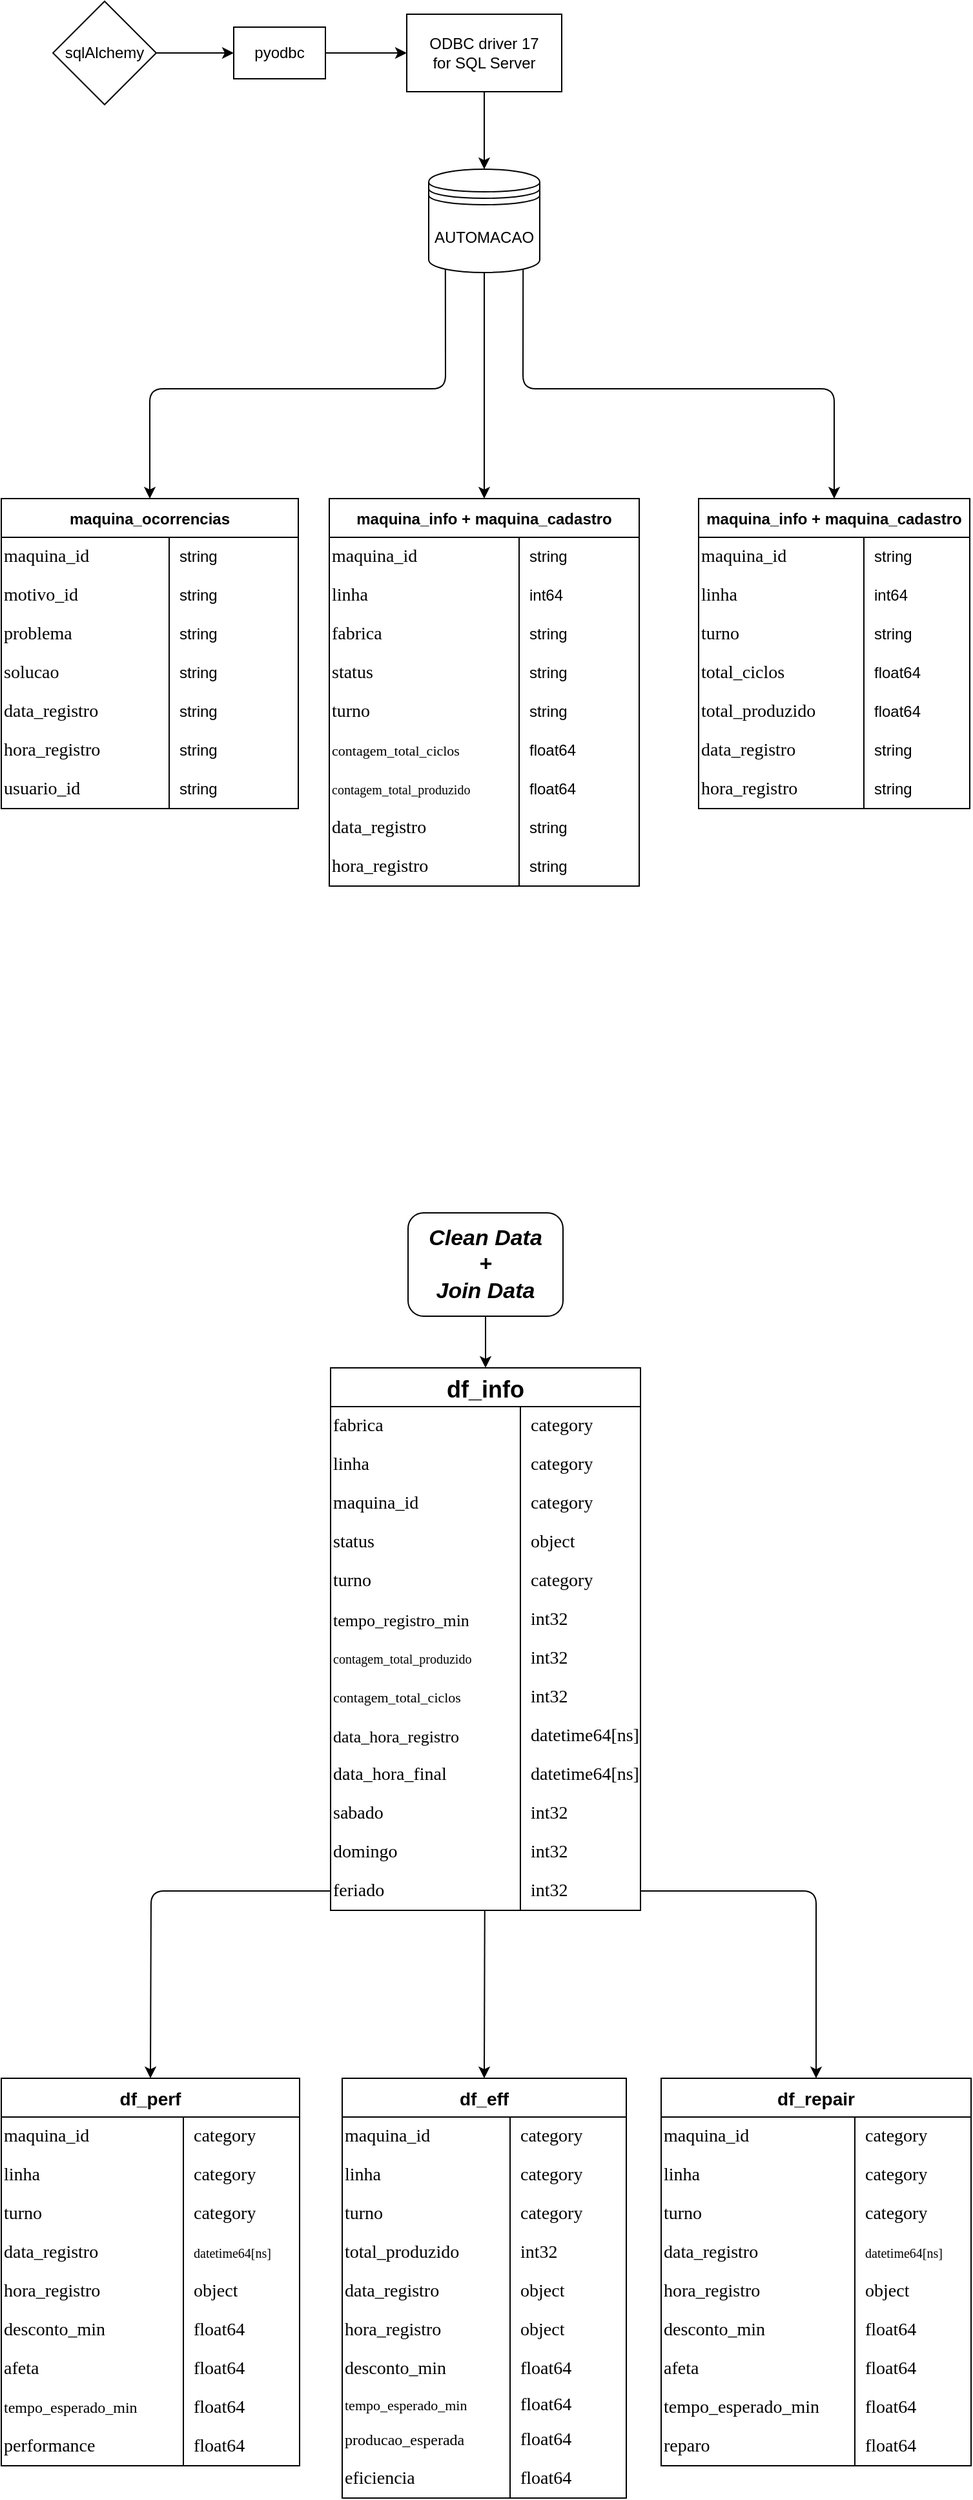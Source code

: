 <mxfile>
    <diagram id="QSzUvUboAM3OmK3DOX5l" name="DB">
        <mxGraphModel dx="872" dy="977" grid="1" gridSize="10" guides="1" tooltips="1" connect="1" arrows="1" fold="1" page="1" pageScale="1" pageWidth="827" pageHeight="1169" background="none" math="0" shadow="0">
            <root>
                <mxCell id="0"/>
                <mxCell id="1" parent="0"/>
                <mxCell id="78" style="edgeStyle=none;html=1;exitX=0.15;exitY=0.95;exitDx=0;exitDy=0;exitPerimeter=0;fontSize=10;entryX=0.5;entryY=0;entryDx=0;entryDy=0;" parent="1" source="2" target="11" edge="1">
                    <mxGeometry relative="1" as="geometry">
                        <mxPoint x="209" y="582" as="targetPoint"/>
                        <Array as="points">
                            <mxPoint x="383" y="542"/>
                            <mxPoint x="154" y="542"/>
                        </Array>
                    </mxGeometry>
                </mxCell>
                <mxCell id="81" style="edgeStyle=none;html=1;exitX=0.5;exitY=1;exitDx=0;exitDy=0;entryX=0.5;entryY=0;entryDx=0;entryDy=0;fontSize=10;" parent="1" source="2" target="21" edge="1">
                    <mxGeometry relative="1" as="geometry"/>
                </mxCell>
                <mxCell id="82" style="edgeStyle=none;html=1;exitX=0.85;exitY=0.95;exitDx=0;exitDy=0;exitPerimeter=0;entryX=0.5;entryY=0;entryDx=0;entryDy=0;fontSize=10;" parent="1" source="2" target="31" edge="1">
                    <mxGeometry relative="1" as="geometry">
                        <Array as="points">
                            <mxPoint x="443" y="542"/>
                            <mxPoint x="684" y="542"/>
                        </Array>
                    </mxGeometry>
                </mxCell>
                <mxCell id="2" value="AUTOMACAO" style="shape=datastore;whiteSpace=wrap;html=1;" parent="1" vertex="1">
                    <mxGeometry x="370" y="372" width="86" height="80" as="geometry"/>
                </mxCell>
                <mxCell id="7" value="" style="edgeStyle=none;html=1;exitX=1;exitY=0.5;exitDx=0;exitDy=0;" parent="1" source="4" target="6" edge="1">
                    <mxGeometry relative="1" as="geometry">
                        <mxPoint x="149" y="282" as="sourcePoint"/>
                    </mxGeometry>
                </mxCell>
                <mxCell id="4" value="sqlAlchemy" style="rhombus;whiteSpace=wrap;html=1;" parent="1" vertex="1">
                    <mxGeometry x="79" y="242" width="80" height="80" as="geometry"/>
                </mxCell>
                <mxCell id="9" value="" style="edgeStyle=none;html=1;" parent="1" source="6" target="8" edge="1">
                    <mxGeometry relative="1" as="geometry"/>
                </mxCell>
                <mxCell id="6" value="pyodbc" style="whiteSpace=wrap;html=1;" parent="1" vertex="1">
                    <mxGeometry x="219" y="262" width="71" height="40" as="geometry"/>
                </mxCell>
                <mxCell id="10" style="edgeStyle=none;html=1;exitX=0.5;exitY=1;exitDx=0;exitDy=0;entryX=0.5;entryY=0;entryDx=0;entryDy=0;" parent="1" source="8" target="2" edge="1">
                    <mxGeometry relative="1" as="geometry"/>
                </mxCell>
                <mxCell id="8" value="ODBC driver 17&lt;br&gt;for SQL Server" style="whiteSpace=wrap;html=1;" parent="1" vertex="1">
                    <mxGeometry x="353" y="252" width="120" height="60" as="geometry"/>
                </mxCell>
                <mxCell id="11" value="maquina_ocorrencias" style="shape=table;startSize=30;container=1;collapsible=0;childLayout=tableLayout;fixedRows=1;rowLines=0;fontStyle=1;" parent="1" vertex="1">
                    <mxGeometry x="39" y="627" width="230" height="240" as="geometry"/>
                </mxCell>
                <mxCell id="12" value="" style="shape=tableRow;horizontal=0;startSize=0;swimlaneHead=0;swimlaneBody=0;top=0;left=0;bottom=0;right=0;collapsible=0;dropTarget=0;fillColor=none;points=[[0,0.5],[1,0.5]];portConstraint=eastwest;" parent="11" vertex="1">
                    <mxGeometry y="30" width="230" height="30" as="geometry"/>
                </mxCell>
                <mxCell id="13" value="&lt;span style=&quot;font-family: &amp;quot;Cascadia Code&amp;quot;, &amp;quot;Fira Code&amp;quot;, &amp;quot;Hack Nerd Font Mono&amp;quot;; font-size: 14px;&quot;&gt;maquina_id     &lt;/span&gt;" style="shape=partialRectangle;html=1;whiteSpace=wrap;connectable=0;fillColor=none;top=0;left=0;bottom=0;right=0;overflow=hidden;pointerEvents=1;align=left;labelBackgroundColor=none;fontColor=default;" parent="12" vertex="1">
                    <mxGeometry width="130" height="30" as="geometry">
                        <mxRectangle width="130" height="30" as="alternateBounds"/>
                    </mxGeometry>
                </mxCell>
                <mxCell id="14" value="string" style="shape=partialRectangle;html=1;whiteSpace=wrap;connectable=0;fillColor=none;top=0;left=0;bottom=0;right=0;align=left;spacingLeft=6;overflow=hidden;" parent="12" vertex="1">
                    <mxGeometry x="130" width="100" height="30" as="geometry">
                        <mxRectangle width="100" height="30" as="alternateBounds"/>
                    </mxGeometry>
                </mxCell>
                <mxCell id="15" value="" style="shape=tableRow;horizontal=0;startSize=0;swimlaneHead=0;swimlaneBody=0;top=0;left=0;bottom=0;right=0;collapsible=0;dropTarget=0;fillColor=none;points=[[0,0.5],[1,0.5]];portConstraint=eastwest;" parent="11" vertex="1">
                    <mxGeometry y="60" width="230" height="30" as="geometry"/>
                </mxCell>
                <mxCell id="16" value="&lt;span style=&quot;font-family: &amp;quot;Cascadia Code&amp;quot;, &amp;quot;Fira Code&amp;quot;, &amp;quot;Hack Nerd Font Mono&amp;quot;; font-size: 14px;&quot;&gt;motivo_id      &lt;/span&gt;" style="shape=partialRectangle;html=1;whiteSpace=wrap;connectable=0;fillColor=none;top=0;left=0;bottom=0;right=0;overflow=hidden;align=left;labelBackgroundColor=none;fontColor=default;" parent="15" vertex="1">
                    <mxGeometry width="130" height="30" as="geometry">
                        <mxRectangle width="130" height="30" as="alternateBounds"/>
                    </mxGeometry>
                </mxCell>
                <mxCell id="17" value="string" style="shape=partialRectangle;html=1;whiteSpace=wrap;connectable=0;fillColor=none;top=0;left=0;bottom=0;right=0;align=left;spacingLeft=6;overflow=hidden;" parent="15" vertex="1">
                    <mxGeometry x="130" width="100" height="30" as="geometry">
                        <mxRectangle width="100" height="30" as="alternateBounds"/>
                    </mxGeometry>
                </mxCell>
                <mxCell id="18" value="" style="shape=tableRow;horizontal=0;startSize=0;swimlaneHead=0;swimlaneBody=0;top=0;left=0;bottom=0;right=0;collapsible=0;dropTarget=0;fillColor=none;points=[[0,0.5],[1,0.5]];portConstraint=eastwest;" parent="11" vertex="1">
                    <mxGeometry y="90" width="230" height="30" as="geometry"/>
                </mxCell>
                <mxCell id="19" value="&lt;span style=&quot;font-family: &amp;quot;Cascadia Code&amp;quot;, &amp;quot;Fira Code&amp;quot;, &amp;quot;Hack Nerd Font Mono&amp;quot;; font-size: 14px;&quot;&gt;problema&lt;/span&gt;" style="shape=partialRectangle;html=1;whiteSpace=wrap;connectable=0;fillColor=none;top=0;left=0;bottom=0;right=0;overflow=hidden;align=left;labelBackgroundColor=none;fontColor=default;" parent="18" vertex="1">
                    <mxGeometry width="130" height="30" as="geometry">
                        <mxRectangle width="130" height="30" as="alternateBounds"/>
                    </mxGeometry>
                </mxCell>
                <mxCell id="20" value="string" style="shape=partialRectangle;html=1;whiteSpace=wrap;connectable=0;fillColor=none;top=0;left=0;bottom=0;right=0;align=left;spacingLeft=6;overflow=hidden;" parent="18" vertex="1">
                    <mxGeometry x="130" width="100" height="30" as="geometry">
                        <mxRectangle width="100" height="30" as="alternateBounds"/>
                    </mxGeometry>
                </mxCell>
                <mxCell id="43" style="shape=tableRow;horizontal=0;startSize=0;swimlaneHead=0;swimlaneBody=0;top=0;left=0;bottom=0;right=0;collapsible=0;dropTarget=0;fillColor=none;points=[[0,0.5],[1,0.5]];portConstraint=eastwest;" parent="11" vertex="1">
                    <mxGeometry y="120" width="230" height="30" as="geometry"/>
                </mxCell>
                <mxCell id="44" value="&lt;span style=&quot;font-family: &amp;quot;Cascadia Code&amp;quot;, &amp;quot;Fira Code&amp;quot;, &amp;quot;Hack Nerd Font Mono&amp;quot;; font-size: 14px;&quot;&gt;solucao        &lt;/span&gt;" style="shape=partialRectangle;html=1;whiteSpace=wrap;connectable=0;fillColor=none;top=0;left=0;bottom=0;right=0;overflow=hidden;align=left;labelBackgroundColor=none;fontColor=default;" parent="43" vertex="1">
                    <mxGeometry width="130" height="30" as="geometry">
                        <mxRectangle width="130" height="30" as="alternateBounds"/>
                    </mxGeometry>
                </mxCell>
                <mxCell id="45" value="string" style="shape=partialRectangle;html=1;whiteSpace=wrap;connectable=0;fillColor=none;top=0;left=0;bottom=0;right=0;align=left;spacingLeft=6;overflow=hidden;" parent="43" vertex="1">
                    <mxGeometry x="130" width="100" height="30" as="geometry">
                        <mxRectangle width="100" height="30" as="alternateBounds"/>
                    </mxGeometry>
                </mxCell>
                <mxCell id="52" style="shape=tableRow;horizontal=0;startSize=0;swimlaneHead=0;swimlaneBody=0;top=0;left=0;bottom=0;right=0;collapsible=0;dropTarget=0;fillColor=none;points=[[0,0.5],[1,0.5]];portConstraint=eastwest;" parent="11" vertex="1">
                    <mxGeometry y="150" width="230" height="30" as="geometry"/>
                </mxCell>
                <mxCell id="53" value="&lt;span style=&quot;font-family: &amp;quot;Cascadia Code&amp;quot;, &amp;quot;Fira Code&amp;quot;, &amp;quot;Hack Nerd Font Mono&amp;quot;; font-size: 14px;&quot;&gt;data_registro  &lt;/span&gt;" style="shape=partialRectangle;html=1;whiteSpace=wrap;connectable=0;fillColor=none;top=0;left=0;bottom=0;right=0;overflow=hidden;align=left;labelBackgroundColor=none;fontColor=default;" parent="52" vertex="1">
                    <mxGeometry width="130" height="30" as="geometry">
                        <mxRectangle width="130" height="30" as="alternateBounds"/>
                    </mxGeometry>
                </mxCell>
                <mxCell id="54" value="string" style="shape=partialRectangle;html=1;whiteSpace=wrap;connectable=0;fillColor=none;top=0;left=0;bottom=0;right=0;align=left;spacingLeft=6;overflow=hidden;" parent="52" vertex="1">
                    <mxGeometry x="130" width="100" height="30" as="geometry">
                        <mxRectangle width="100" height="30" as="alternateBounds"/>
                    </mxGeometry>
                </mxCell>
                <mxCell id="49" style="shape=tableRow;horizontal=0;startSize=0;swimlaneHead=0;swimlaneBody=0;top=0;left=0;bottom=0;right=0;collapsible=0;dropTarget=0;fillColor=none;points=[[0,0.5],[1,0.5]];portConstraint=eastwest;" parent="11" vertex="1">
                    <mxGeometry y="180" width="230" height="30" as="geometry"/>
                </mxCell>
                <mxCell id="50" value="&lt;span style=&quot;font-family: &amp;quot;Cascadia Code&amp;quot;, &amp;quot;Fira Code&amp;quot;, &amp;quot;Hack Nerd Font Mono&amp;quot;; font-size: 14px;&quot;&gt;hora_registro  &lt;/span&gt;" style="shape=partialRectangle;html=1;whiteSpace=wrap;connectable=0;fillColor=none;top=0;left=0;bottom=0;right=0;overflow=hidden;align=left;labelBackgroundColor=none;fontColor=default;" parent="49" vertex="1">
                    <mxGeometry width="130" height="30" as="geometry">
                        <mxRectangle width="130" height="30" as="alternateBounds"/>
                    </mxGeometry>
                </mxCell>
                <mxCell id="51" value="string" style="shape=partialRectangle;html=1;whiteSpace=wrap;connectable=0;fillColor=none;top=0;left=0;bottom=0;right=0;align=left;spacingLeft=6;overflow=hidden;" parent="49" vertex="1">
                    <mxGeometry x="130" width="100" height="30" as="geometry">
                        <mxRectangle width="100" height="30" as="alternateBounds"/>
                    </mxGeometry>
                </mxCell>
                <mxCell id="46" style="shape=tableRow;horizontal=0;startSize=0;swimlaneHead=0;swimlaneBody=0;top=0;left=0;bottom=0;right=0;collapsible=0;dropTarget=0;fillColor=none;points=[[0,0.5],[1,0.5]];portConstraint=eastwest;" parent="11" vertex="1">
                    <mxGeometry y="210" width="230" height="30" as="geometry"/>
                </mxCell>
                <mxCell id="47" value="&lt;span style=&quot;font-family: &amp;quot;Cascadia Code&amp;quot;, &amp;quot;Fira Code&amp;quot;, &amp;quot;Hack Nerd Font Mono&amp;quot;; font-size: 14px;&quot;&gt;usuario_id     &lt;/span&gt;" style="shape=partialRectangle;html=1;whiteSpace=wrap;connectable=0;fillColor=none;top=0;left=0;bottom=0;right=0;overflow=hidden;align=left;labelBackgroundColor=none;fontColor=default;" parent="46" vertex="1">
                    <mxGeometry width="130" height="30" as="geometry">
                        <mxRectangle width="130" height="30" as="alternateBounds"/>
                    </mxGeometry>
                </mxCell>
                <mxCell id="48" value="string" style="shape=partialRectangle;html=1;whiteSpace=wrap;connectable=0;fillColor=none;top=0;left=0;bottom=0;right=0;align=left;spacingLeft=6;overflow=hidden;" parent="46" vertex="1">
                    <mxGeometry x="130" width="100" height="30" as="geometry">
                        <mxRectangle width="100" height="30" as="alternateBounds"/>
                    </mxGeometry>
                </mxCell>
                <mxCell id="21" value="maquina_info + maquina_cadastro" style="shape=table;startSize=30;container=1;collapsible=0;childLayout=tableLayout;fixedRows=1;rowLines=0;fontStyle=1;" parent="1" vertex="1">
                    <mxGeometry x="293" y="627" width="240" height="300" as="geometry"/>
                </mxCell>
                <mxCell id="22" value="" style="shape=tableRow;horizontal=0;startSize=0;swimlaneHead=0;swimlaneBody=0;top=0;left=0;bottom=0;right=0;collapsible=0;dropTarget=0;fillColor=none;points=[[0,0.5],[1,0.5]];portConstraint=eastwest;" parent="21" vertex="1">
                    <mxGeometry y="30" width="240" height="30" as="geometry"/>
                </mxCell>
                <mxCell id="23" value="&lt;span style=&quot;font-family: &amp;quot;Cascadia Code&amp;quot;, &amp;quot;Fira Code&amp;quot;, &amp;quot;Hack Nerd Font Mono&amp;quot;; font-size: 14px;&quot;&gt;maquina_id                &lt;/span&gt;" style="shape=partialRectangle;html=1;whiteSpace=wrap;connectable=0;fillColor=none;top=0;left=0;bottom=0;right=0;overflow=hidden;pointerEvents=1;align=left;fontColor=default;" parent="22" vertex="1">
                    <mxGeometry width="147" height="30" as="geometry">
                        <mxRectangle width="147" height="30" as="alternateBounds"/>
                    </mxGeometry>
                </mxCell>
                <mxCell id="24" value="string" style="shape=partialRectangle;html=1;whiteSpace=wrap;connectable=0;fillColor=none;top=0;left=0;bottom=0;right=0;align=left;spacingLeft=6;overflow=hidden;" parent="22" vertex="1">
                    <mxGeometry x="147" width="93" height="30" as="geometry">
                        <mxRectangle width="93" height="30" as="alternateBounds"/>
                    </mxGeometry>
                </mxCell>
                <mxCell id="25" value="" style="shape=tableRow;horizontal=0;startSize=0;swimlaneHead=0;swimlaneBody=0;top=0;left=0;bottom=0;right=0;collapsible=0;dropTarget=0;fillColor=none;points=[[0,0.5],[1,0.5]];portConstraint=eastwest;" parent="21" vertex="1">
                    <mxGeometry y="60" width="240" height="30" as="geometry"/>
                </mxCell>
                <mxCell id="26" value="&lt;span style=&quot;font-family: &amp;quot;Cascadia Code&amp;quot;, &amp;quot;Fira Code&amp;quot;, &amp;quot;Hack Nerd Font Mono&amp;quot;; font-size: 14px;&quot;&gt;linha                     &lt;/span&gt;" style="shape=partialRectangle;html=1;whiteSpace=wrap;connectable=0;fillColor=none;top=0;left=0;bottom=0;right=0;overflow=hidden;align=left;fontColor=default;" parent="25" vertex="1">
                    <mxGeometry width="147" height="30" as="geometry">
                        <mxRectangle width="147" height="30" as="alternateBounds"/>
                    </mxGeometry>
                </mxCell>
                <mxCell id="27" value="int64" style="shape=partialRectangle;html=1;whiteSpace=wrap;connectable=0;fillColor=none;top=0;left=0;bottom=0;right=0;align=left;spacingLeft=6;overflow=hidden;" parent="25" vertex="1">
                    <mxGeometry x="147" width="93" height="30" as="geometry">
                        <mxRectangle width="93" height="30" as="alternateBounds"/>
                    </mxGeometry>
                </mxCell>
                <mxCell id="28" value="" style="shape=tableRow;horizontal=0;startSize=0;swimlaneHead=0;swimlaneBody=0;top=0;left=0;bottom=0;right=0;collapsible=0;dropTarget=0;fillColor=none;points=[[0,0.5],[1,0.5]];portConstraint=eastwest;" parent="21" vertex="1">
                    <mxGeometry y="90" width="240" height="30" as="geometry"/>
                </mxCell>
                <mxCell id="29" value="&lt;span style=&quot;font-family: &amp;quot;Cascadia Code&amp;quot;, &amp;quot;Fira Code&amp;quot;, &amp;quot;Hack Nerd Font Mono&amp;quot;; font-size: 14px;&quot;&gt;fabrica                   &lt;/span&gt;" style="shape=partialRectangle;html=1;whiteSpace=wrap;connectable=0;fillColor=none;top=0;left=0;bottom=0;right=0;overflow=hidden;align=left;fontColor=default;" parent="28" vertex="1">
                    <mxGeometry width="147" height="30" as="geometry">
                        <mxRectangle width="147" height="30" as="alternateBounds"/>
                    </mxGeometry>
                </mxCell>
                <mxCell id="30" value="string" style="shape=partialRectangle;html=1;whiteSpace=wrap;connectable=0;fillColor=none;top=0;left=0;bottom=0;right=0;align=left;spacingLeft=6;overflow=hidden;" parent="28" vertex="1">
                    <mxGeometry x="147" width="93" height="30" as="geometry">
                        <mxRectangle width="93" height="30" as="alternateBounds"/>
                    </mxGeometry>
                </mxCell>
                <mxCell id="70" style="shape=tableRow;horizontal=0;startSize=0;swimlaneHead=0;swimlaneBody=0;top=0;left=0;bottom=0;right=0;collapsible=0;dropTarget=0;fillColor=none;points=[[0,0.5],[1,0.5]];portConstraint=eastwest;" parent="21" vertex="1">
                    <mxGeometry y="120" width="240" height="30" as="geometry"/>
                </mxCell>
                <mxCell id="71" value="&lt;span style=&quot;font-family: &amp;quot;Cascadia Code&amp;quot;, &amp;quot;Fira Code&amp;quot;, &amp;quot;Hack Nerd Font Mono&amp;quot;; font-size: 14px;&quot;&gt;status                    &lt;/span&gt;" style="shape=partialRectangle;html=1;whiteSpace=wrap;connectable=0;fillColor=none;top=0;left=0;bottom=0;right=0;overflow=hidden;align=left;fontColor=default;" parent="70" vertex="1">
                    <mxGeometry width="147" height="30" as="geometry">
                        <mxRectangle width="147" height="30" as="alternateBounds"/>
                    </mxGeometry>
                </mxCell>
                <mxCell id="72" value="string" style="shape=partialRectangle;html=1;whiteSpace=wrap;connectable=0;fillColor=none;top=0;left=0;bottom=0;right=0;align=left;spacingLeft=6;overflow=hidden;" parent="70" vertex="1">
                    <mxGeometry x="147" width="93" height="30" as="geometry">
                        <mxRectangle width="93" height="30" as="alternateBounds"/>
                    </mxGeometry>
                </mxCell>
                <mxCell id="67" style="shape=tableRow;horizontal=0;startSize=0;swimlaneHead=0;swimlaneBody=0;top=0;left=0;bottom=0;right=0;collapsible=0;dropTarget=0;fillColor=none;points=[[0,0.5],[1,0.5]];portConstraint=eastwest;" parent="21" vertex="1">
                    <mxGeometry y="150" width="240" height="30" as="geometry"/>
                </mxCell>
                <mxCell id="68" value="&lt;span style=&quot;font-family: &amp;quot;Cascadia Code&amp;quot;, &amp;quot;Fira Code&amp;quot;, &amp;quot;Hack Nerd Font Mono&amp;quot;; font-size: 14px;&quot;&gt;turno                     &lt;/span&gt;" style="shape=partialRectangle;html=1;whiteSpace=wrap;connectable=0;fillColor=none;top=0;left=0;bottom=0;right=0;overflow=hidden;align=left;fontColor=default;" parent="67" vertex="1">
                    <mxGeometry width="147" height="30" as="geometry">
                        <mxRectangle width="147" height="30" as="alternateBounds"/>
                    </mxGeometry>
                </mxCell>
                <mxCell id="69" value="string" style="shape=partialRectangle;html=1;whiteSpace=wrap;connectable=0;fillColor=none;top=0;left=0;bottom=0;right=0;align=left;spacingLeft=6;overflow=hidden;" parent="67" vertex="1">
                    <mxGeometry x="147" width="93" height="30" as="geometry">
                        <mxRectangle width="93" height="30" as="alternateBounds"/>
                    </mxGeometry>
                </mxCell>
                <mxCell id="64" style="shape=tableRow;horizontal=0;startSize=0;swimlaneHead=0;swimlaneBody=0;top=0;left=0;bottom=0;right=0;collapsible=0;dropTarget=0;fillColor=none;points=[[0,0.5],[1,0.5]];portConstraint=eastwest;" parent="21" vertex="1">
                    <mxGeometry y="180" width="240" height="30" as="geometry"/>
                </mxCell>
                <mxCell id="65" value="&lt;span style=&quot;font-family: &amp;quot;Cascadia Code&amp;quot;, &amp;quot;Fira Code&amp;quot;, &amp;quot;Hack Nerd Font Mono&amp;quot;; font-size: 11px;&quot;&gt;contagem_total_ciclos     &lt;/span&gt;" style="shape=partialRectangle;html=1;whiteSpace=wrap;connectable=0;fillColor=none;top=0;left=0;bottom=0;right=0;overflow=hidden;align=left;fontSize=11;fontColor=default;" parent="64" vertex="1">
                    <mxGeometry width="147" height="30" as="geometry">
                        <mxRectangle width="147" height="30" as="alternateBounds"/>
                    </mxGeometry>
                </mxCell>
                <mxCell id="66" value="float64" style="shape=partialRectangle;html=1;whiteSpace=wrap;connectable=0;fillColor=none;top=0;left=0;bottom=0;right=0;align=left;spacingLeft=6;overflow=hidden;" parent="64" vertex="1">
                    <mxGeometry x="147" width="93" height="30" as="geometry">
                        <mxRectangle width="93" height="30" as="alternateBounds"/>
                    </mxGeometry>
                </mxCell>
                <mxCell id="61" style="shape=tableRow;horizontal=0;startSize=0;swimlaneHead=0;swimlaneBody=0;top=0;left=0;bottom=0;right=0;collapsible=0;dropTarget=0;fillColor=none;points=[[0,0.5],[1,0.5]];portConstraint=eastwest;" parent="21" vertex="1">
                    <mxGeometry y="210" width="240" height="30" as="geometry"/>
                </mxCell>
                <mxCell id="62" value="&lt;span style=&quot;font-family: &amp;quot;Cascadia Code&amp;quot;, &amp;quot;Fira Code&amp;quot;, &amp;quot;Hack Nerd Font Mono&amp;quot;; font-size: 10px;&quot;&gt;contagem_total_produzido  &lt;/span&gt;" style="shape=partialRectangle;html=1;whiteSpace=wrap;connectable=0;fillColor=none;top=0;left=0;bottom=0;right=0;overflow=hidden;align=left;fontSize=10;fontColor=default;" parent="61" vertex="1">
                    <mxGeometry width="147" height="30" as="geometry">
                        <mxRectangle width="147" height="30" as="alternateBounds"/>
                    </mxGeometry>
                </mxCell>
                <mxCell id="63" value="float64" style="shape=partialRectangle;html=1;whiteSpace=wrap;connectable=0;fillColor=none;top=0;left=0;bottom=0;right=0;align=left;spacingLeft=6;overflow=hidden;" parent="61" vertex="1">
                    <mxGeometry x="147" width="93" height="30" as="geometry">
                        <mxRectangle width="93" height="30" as="alternateBounds"/>
                    </mxGeometry>
                </mxCell>
                <mxCell id="58" style="shape=tableRow;horizontal=0;startSize=0;swimlaneHead=0;swimlaneBody=0;top=0;left=0;bottom=0;right=0;collapsible=0;dropTarget=0;fillColor=none;points=[[0,0.5],[1,0.5]];portConstraint=eastwest;" parent="21" vertex="1">
                    <mxGeometry y="240" width="240" height="30" as="geometry"/>
                </mxCell>
                <mxCell id="59" value="&lt;span style=&quot;font-family: &amp;quot;Cascadia Code&amp;quot;, &amp;quot;Fira Code&amp;quot;, &amp;quot;Hack Nerd Font Mono&amp;quot;; font-size: 14px;&quot;&gt;data_registro             &lt;/span&gt;" style="shape=partialRectangle;html=1;whiteSpace=wrap;connectable=0;fillColor=none;top=0;left=0;bottom=0;right=0;overflow=hidden;align=left;fontColor=default;" parent="58" vertex="1">
                    <mxGeometry width="147" height="30" as="geometry">
                        <mxRectangle width="147" height="30" as="alternateBounds"/>
                    </mxGeometry>
                </mxCell>
                <mxCell id="60" value="string" style="shape=partialRectangle;html=1;whiteSpace=wrap;connectable=0;fillColor=none;top=0;left=0;bottom=0;right=0;align=left;spacingLeft=6;overflow=hidden;" parent="58" vertex="1">
                    <mxGeometry x="147" width="93" height="30" as="geometry">
                        <mxRectangle width="93" height="30" as="alternateBounds"/>
                    </mxGeometry>
                </mxCell>
                <mxCell id="55" style="shape=tableRow;horizontal=0;startSize=0;swimlaneHead=0;swimlaneBody=0;top=0;left=0;bottom=0;right=0;collapsible=0;dropTarget=0;fillColor=none;points=[[0,0.5],[1,0.5]];portConstraint=eastwest;" parent="21" vertex="1">
                    <mxGeometry y="270" width="240" height="30" as="geometry"/>
                </mxCell>
                <mxCell id="56" value="&lt;span style=&quot;font-family: &amp;quot;Cascadia Code&amp;quot;, &amp;quot;Fira Code&amp;quot;, &amp;quot;Hack Nerd Font Mono&amp;quot;; font-size: 14px;&quot;&gt;hora_registro             &lt;/span&gt;" style="shape=partialRectangle;html=1;whiteSpace=wrap;connectable=0;fillColor=none;top=0;left=0;bottom=0;right=0;overflow=hidden;align=left;fontColor=default;" parent="55" vertex="1">
                    <mxGeometry width="147" height="30" as="geometry">
                        <mxRectangle width="147" height="30" as="alternateBounds"/>
                    </mxGeometry>
                </mxCell>
                <mxCell id="57" value="string" style="shape=partialRectangle;html=1;whiteSpace=wrap;connectable=0;fillColor=none;top=0;left=0;bottom=0;right=0;align=left;spacingLeft=6;overflow=hidden;" parent="55" vertex="1">
                    <mxGeometry x="147" width="93" height="30" as="geometry">
                        <mxRectangle width="93" height="30" as="alternateBounds"/>
                    </mxGeometry>
                </mxCell>
                <mxCell id="31" value="maquina_info + maquina_cadastro" style="shape=table;startSize=30;container=1;collapsible=0;childLayout=tableLayout;fixedRows=1;rowLines=0;fontStyle=1;" parent="1" vertex="1">
                    <mxGeometry x="579" y="627" width="210" height="240" as="geometry"/>
                </mxCell>
                <mxCell id="32" value="" style="shape=tableRow;horizontal=0;startSize=0;swimlaneHead=0;swimlaneBody=0;top=0;left=0;bottom=0;right=0;collapsible=0;dropTarget=0;fillColor=none;points=[[0,0.5],[1,0.5]];portConstraint=eastwest;" parent="31" vertex="1">
                    <mxGeometry y="30" width="210" height="30" as="geometry"/>
                </mxCell>
                <mxCell id="33" value="&lt;span style=&quot;font-family: &amp;quot;Cascadia Code&amp;quot;, &amp;quot;Fira Code&amp;quot;, &amp;quot;Hack Nerd Font Mono&amp;quot;; font-size: 14px;&quot;&gt;maquina_id       &lt;/span&gt;" style="shape=partialRectangle;html=1;whiteSpace=wrap;connectable=0;fillColor=none;top=0;left=0;bottom=0;right=0;overflow=hidden;pointerEvents=1;align=left;fontColor=default;" parent="32" vertex="1">
                    <mxGeometry width="128" height="30" as="geometry">
                        <mxRectangle width="128" height="30" as="alternateBounds"/>
                    </mxGeometry>
                </mxCell>
                <mxCell id="34" value="string" style="shape=partialRectangle;html=1;whiteSpace=wrap;connectable=0;fillColor=none;top=0;left=0;bottom=0;right=0;align=left;spacingLeft=6;overflow=hidden;" parent="32" vertex="1">
                    <mxGeometry x="128" width="82" height="30" as="geometry">
                        <mxRectangle width="82" height="30" as="alternateBounds"/>
                    </mxGeometry>
                </mxCell>
                <mxCell id="35" value="" style="shape=tableRow;horizontal=0;startSize=0;swimlaneHead=0;swimlaneBody=0;top=0;left=0;bottom=0;right=0;collapsible=0;dropTarget=0;fillColor=none;points=[[0,0.5],[1,0.5]];portConstraint=eastwest;" parent="31" vertex="1">
                    <mxGeometry y="60" width="210" height="30" as="geometry"/>
                </mxCell>
                <mxCell id="36" value="&lt;span style=&quot;font-family: &amp;quot;Cascadia Code&amp;quot;, &amp;quot;Fira Code&amp;quot;, &amp;quot;Hack Nerd Font Mono&amp;quot;; font-size: 14px;&quot;&gt;linha            &lt;/span&gt;" style="shape=partialRectangle;html=1;whiteSpace=wrap;connectable=0;fillColor=none;top=0;left=0;bottom=0;right=0;overflow=hidden;align=left;fontColor=default;" parent="35" vertex="1">
                    <mxGeometry width="128" height="30" as="geometry">
                        <mxRectangle width="128" height="30" as="alternateBounds"/>
                    </mxGeometry>
                </mxCell>
                <mxCell id="37" value="int64" style="shape=partialRectangle;html=1;whiteSpace=wrap;connectable=0;fillColor=none;top=0;left=0;bottom=0;right=0;align=left;spacingLeft=6;overflow=hidden;" parent="35" vertex="1">
                    <mxGeometry x="128" width="82" height="30" as="geometry">
                        <mxRectangle width="82" height="30" as="alternateBounds"/>
                    </mxGeometry>
                </mxCell>
                <mxCell id="38" value="" style="shape=tableRow;horizontal=0;startSize=0;swimlaneHead=0;swimlaneBody=0;top=0;left=0;bottom=0;right=0;collapsible=0;dropTarget=0;fillColor=none;points=[[0,0.5],[1,0.5]];portConstraint=eastwest;" parent="31" vertex="1">
                    <mxGeometry y="90" width="210" height="30" as="geometry"/>
                </mxCell>
                <mxCell id="39" value="&lt;span style=&quot;font-family: &amp;quot;Cascadia Code&amp;quot;, &amp;quot;Fira Code&amp;quot;, &amp;quot;Hack Nerd Font Mono&amp;quot;; font-size: 14px;&quot;&gt;turno            &lt;/span&gt;" style="shape=partialRectangle;html=1;whiteSpace=wrap;connectable=0;fillColor=none;top=0;left=0;bottom=0;right=0;overflow=hidden;align=left;fontColor=default;" parent="38" vertex="1">
                    <mxGeometry width="128" height="30" as="geometry">
                        <mxRectangle width="128" height="30" as="alternateBounds"/>
                    </mxGeometry>
                </mxCell>
                <mxCell id="40" value="string" style="shape=partialRectangle;html=1;whiteSpace=wrap;connectable=0;fillColor=none;top=0;left=0;bottom=0;right=0;align=left;spacingLeft=6;overflow=hidden;" parent="38" vertex="1">
                    <mxGeometry x="128" width="82" height="30" as="geometry">
                        <mxRectangle width="82" height="30" as="alternateBounds"/>
                    </mxGeometry>
                </mxCell>
                <mxCell id="92" style="shape=tableRow;horizontal=0;startSize=0;swimlaneHead=0;swimlaneBody=0;top=0;left=0;bottom=0;right=0;collapsible=0;dropTarget=0;fillColor=none;points=[[0,0.5],[1,0.5]];portConstraint=eastwest;" parent="31" vertex="1">
                    <mxGeometry y="120" width="210" height="30" as="geometry"/>
                </mxCell>
                <mxCell id="93" value="&lt;span style=&quot;font-family: &amp;quot;Cascadia Code&amp;quot;, &amp;quot;Fira Code&amp;quot;, &amp;quot;Hack Nerd Font Mono&amp;quot;; font-size: 14px;&quot;&gt;total_ciclos     &lt;/span&gt;" style="shape=partialRectangle;html=1;whiteSpace=wrap;connectable=0;fillColor=none;top=0;left=0;bottom=0;right=0;overflow=hidden;align=left;fontColor=default;" parent="92" vertex="1">
                    <mxGeometry width="128" height="30" as="geometry">
                        <mxRectangle width="128" height="30" as="alternateBounds"/>
                    </mxGeometry>
                </mxCell>
                <mxCell id="94" value="float64" style="shape=partialRectangle;html=1;whiteSpace=wrap;connectable=0;fillColor=none;top=0;left=0;bottom=0;right=0;align=left;spacingLeft=6;overflow=hidden;" parent="92" vertex="1">
                    <mxGeometry x="128" width="82" height="30" as="geometry">
                        <mxRectangle width="82" height="30" as="alternateBounds"/>
                    </mxGeometry>
                </mxCell>
                <mxCell id="89" style="shape=tableRow;horizontal=0;startSize=0;swimlaneHead=0;swimlaneBody=0;top=0;left=0;bottom=0;right=0;collapsible=0;dropTarget=0;fillColor=none;points=[[0,0.5],[1,0.5]];portConstraint=eastwest;" parent="31" vertex="1">
                    <mxGeometry y="150" width="210" height="30" as="geometry"/>
                </mxCell>
                <mxCell id="90" value="&lt;span style=&quot;font-family: &amp;quot;Cascadia Code&amp;quot;, &amp;quot;Fira Code&amp;quot;, &amp;quot;Hack Nerd Font Mono&amp;quot;; font-size: 14px;&quot;&gt;total_produzido  &lt;/span&gt;" style="shape=partialRectangle;html=1;whiteSpace=wrap;connectable=0;fillColor=none;top=0;left=0;bottom=0;right=0;overflow=hidden;align=left;fontColor=default;" parent="89" vertex="1">
                    <mxGeometry width="128" height="30" as="geometry">
                        <mxRectangle width="128" height="30" as="alternateBounds"/>
                    </mxGeometry>
                </mxCell>
                <mxCell id="91" value="float64" style="shape=partialRectangle;html=1;whiteSpace=wrap;connectable=0;fillColor=none;top=0;left=0;bottom=0;right=0;align=left;spacingLeft=6;overflow=hidden;" parent="89" vertex="1">
                    <mxGeometry x="128" width="82" height="30" as="geometry">
                        <mxRectangle width="82" height="30" as="alternateBounds"/>
                    </mxGeometry>
                </mxCell>
                <mxCell id="86" style="shape=tableRow;horizontal=0;startSize=0;swimlaneHead=0;swimlaneBody=0;top=0;left=0;bottom=0;right=0;collapsible=0;dropTarget=0;fillColor=none;points=[[0,0.5],[1,0.5]];portConstraint=eastwest;" parent="31" vertex="1">
                    <mxGeometry y="180" width="210" height="30" as="geometry"/>
                </mxCell>
                <mxCell id="87" value="&lt;span style=&quot;font-family: &amp;quot;Cascadia Code&amp;quot;, &amp;quot;Fira Code&amp;quot;, &amp;quot;Hack Nerd Font Mono&amp;quot;; font-size: 14px;&quot;&gt;data_registro    &lt;/span&gt;" style="shape=partialRectangle;html=1;whiteSpace=wrap;connectable=0;fillColor=none;top=0;left=0;bottom=0;right=0;overflow=hidden;align=left;fontColor=default;" parent="86" vertex="1">
                    <mxGeometry width="128" height="30" as="geometry">
                        <mxRectangle width="128" height="30" as="alternateBounds"/>
                    </mxGeometry>
                </mxCell>
                <mxCell id="88" value="string" style="shape=partialRectangle;html=1;whiteSpace=wrap;connectable=0;fillColor=none;top=0;left=0;bottom=0;right=0;align=left;spacingLeft=6;overflow=hidden;" parent="86" vertex="1">
                    <mxGeometry x="128" width="82" height="30" as="geometry">
                        <mxRectangle width="82" height="30" as="alternateBounds"/>
                    </mxGeometry>
                </mxCell>
                <mxCell id="83" style="shape=tableRow;horizontal=0;startSize=0;swimlaneHead=0;swimlaneBody=0;top=0;left=0;bottom=0;right=0;collapsible=0;dropTarget=0;fillColor=none;points=[[0,0.5],[1,0.5]];portConstraint=eastwest;" parent="31" vertex="1">
                    <mxGeometry y="210" width="210" height="30" as="geometry"/>
                </mxCell>
                <mxCell id="84" value="&lt;span style=&quot;font-family: &amp;quot;Cascadia Code&amp;quot;, &amp;quot;Fira Code&amp;quot;, &amp;quot;Hack Nerd Font Mono&amp;quot;; font-size: 14px;&quot;&gt;hora_registro    &lt;/span&gt;" style="shape=partialRectangle;html=1;whiteSpace=wrap;connectable=0;fillColor=none;top=0;left=0;bottom=0;right=0;overflow=hidden;align=left;fontColor=default;" parent="83" vertex="1">
                    <mxGeometry width="128" height="30" as="geometry">
                        <mxRectangle width="128" height="30" as="alternateBounds"/>
                    </mxGeometry>
                </mxCell>
                <mxCell id="85" value="string" style="shape=partialRectangle;html=1;whiteSpace=wrap;connectable=0;fillColor=none;top=0;left=0;bottom=0;right=0;align=left;spacingLeft=6;overflow=hidden;" parent="83" vertex="1">
                    <mxGeometry x="128" width="82" height="30" as="geometry">
                        <mxRectangle width="82" height="30" as="alternateBounds"/>
                    </mxGeometry>
                </mxCell>
                <mxCell id="242" style="edgeStyle=none;html=1;exitX=0.5;exitY=1;exitDx=0;exitDy=0;entryX=0.5;entryY=0;entryDx=0;entryDy=0;fontSize=18;" parent="1" source="101" target="201" edge="1">
                    <mxGeometry relative="1" as="geometry"/>
                </mxCell>
                <mxCell id="101" value="&lt;b&gt;&lt;i&gt;&lt;font style=&quot;font-size: 17px;&quot;&gt;Clean Data&lt;br&gt;+&lt;br&gt;Join Data&lt;br&gt;&lt;/font&gt;&lt;/i&gt;&lt;/b&gt;" style="rounded=1;whiteSpace=wrap;html=1;fontSize=10;" parent="1" vertex="1">
                    <mxGeometry x="354" y="1180" width="120" height="80" as="geometry"/>
                </mxCell>
                <mxCell id="276" style="edgeStyle=none;html=1;entryX=0.5;entryY=0;entryDx=0;entryDy=0;fontSize=12;fontColor=default;" edge="1" parent="1" source="201" target="243">
                    <mxGeometry relative="1" as="geometry"/>
                </mxCell>
                <mxCell id="201" value="df_info" style="shape=table;startSize=30;container=1;collapsible=0;childLayout=tableLayout;fixedRows=1;rowLines=0;fontStyle=1;fontSize=18;" parent="1" vertex="1">
                    <mxGeometry x="294" y="1300" width="240" height="420" as="geometry"/>
                </mxCell>
                <mxCell id="202" value="" style="shape=tableRow;horizontal=0;startSize=0;swimlaneHead=0;swimlaneBody=0;top=0;left=0;bottom=0;right=0;collapsible=0;dropTarget=0;fillColor=none;points=[[0,0.5],[1,0.5]];portConstraint=eastwest;" parent="201" vertex="1">
                    <mxGeometry y="30" width="240" height="30" as="geometry"/>
                </mxCell>
                <mxCell id="203" value="&lt;span style=&quot;font-family: &amp;quot;Cascadia Code&amp;quot;, &amp;quot;Fira Code&amp;quot;, &amp;quot;Hack Nerd Font Mono&amp;quot;; font-size: 14px;&quot;&gt;fabrica                   &lt;/span&gt;" style="shape=partialRectangle;html=1;whiteSpace=wrap;connectable=0;fillColor=none;top=0;left=0;bottom=0;right=0;overflow=hidden;pointerEvents=1;align=left;fontColor=default;" parent="202" vertex="1">
                    <mxGeometry width="147" height="30" as="geometry">
                        <mxRectangle width="147" height="30" as="alternateBounds"/>
                    </mxGeometry>
                </mxCell>
                <mxCell id="204" value="&lt;span style=&quot;font-family: &amp;quot;Cascadia Code&amp;quot;, &amp;quot;Fira Code&amp;quot;, &amp;quot;Hack Nerd Font Mono&amp;quot;; font-size: 14px;&quot;&gt;category      &lt;/span&gt;" style="shape=partialRectangle;html=1;whiteSpace=wrap;connectable=0;fillColor=none;top=0;left=0;bottom=0;right=0;align=left;spacingLeft=6;overflow=hidden;fontColor=default;" parent="202" vertex="1">
                    <mxGeometry x="147" width="93" height="30" as="geometry">
                        <mxRectangle width="93" height="30" as="alternateBounds"/>
                    </mxGeometry>
                </mxCell>
                <mxCell id="205" value="" style="shape=tableRow;horizontal=0;startSize=0;swimlaneHead=0;swimlaneBody=0;top=0;left=0;bottom=0;right=0;collapsible=0;dropTarget=0;fillColor=none;points=[[0,0.5],[1,0.5]];portConstraint=eastwest;" parent="201" vertex="1">
                    <mxGeometry y="60" width="240" height="30" as="geometry"/>
                </mxCell>
                <mxCell id="206" value="&lt;span style=&quot;font-family: &amp;quot;Cascadia Code&amp;quot;, &amp;quot;Fira Code&amp;quot;, &amp;quot;Hack Nerd Font Mono&amp;quot;; font-size: 14px;&quot;&gt;linha                     &lt;/span&gt;" style="shape=partialRectangle;html=1;whiteSpace=wrap;connectable=0;fillColor=none;top=0;left=0;bottom=0;right=0;overflow=hidden;align=left;fontColor=default;" parent="205" vertex="1">
                    <mxGeometry width="147" height="30" as="geometry">
                        <mxRectangle width="147" height="30" as="alternateBounds"/>
                    </mxGeometry>
                </mxCell>
                <mxCell id="207" value="&lt;span style=&quot;font-family: &amp;quot;Cascadia Code&amp;quot;, &amp;quot;Fira Code&amp;quot;, &amp;quot;Hack Nerd Font Mono&amp;quot;; font-size: 14px;&quot;&gt;category&lt;/span&gt;" style="shape=partialRectangle;html=1;whiteSpace=wrap;connectable=0;fillColor=none;top=0;left=0;bottom=0;right=0;align=left;spacingLeft=6;overflow=hidden;fontColor=default;" parent="205" vertex="1">
                    <mxGeometry x="147" width="93" height="30" as="geometry">
                        <mxRectangle width="93" height="30" as="alternateBounds"/>
                    </mxGeometry>
                </mxCell>
                <mxCell id="208" value="" style="shape=tableRow;horizontal=0;startSize=0;swimlaneHead=0;swimlaneBody=0;top=0;left=0;bottom=0;right=0;collapsible=0;dropTarget=0;fillColor=none;points=[[0,0.5],[1,0.5]];portConstraint=eastwest;" parent="201" vertex="1">
                    <mxGeometry y="90" width="240" height="30" as="geometry"/>
                </mxCell>
                <mxCell id="209" value="&lt;span style=&quot;font-family: &amp;quot;Cascadia Code&amp;quot;, &amp;quot;Fira Code&amp;quot;, &amp;quot;Hack Nerd Font Mono&amp;quot;; font-size: 14px;&quot;&gt;maquina_id                &lt;/span&gt;" style="shape=partialRectangle;html=1;whiteSpace=wrap;connectable=0;fillColor=none;top=0;left=0;bottom=0;right=0;overflow=hidden;align=left;fontColor=default;" parent="208" vertex="1">
                    <mxGeometry width="147" height="30" as="geometry">
                        <mxRectangle width="147" height="30" as="alternateBounds"/>
                    </mxGeometry>
                </mxCell>
                <mxCell id="210" value="&lt;span style=&quot;font-family: &amp;quot;Cascadia Code&amp;quot;, &amp;quot;Fira Code&amp;quot;, &amp;quot;Hack Nerd Font Mono&amp;quot;; font-size: 14px;&quot;&gt;category      &lt;/span&gt;" style="shape=partialRectangle;html=1;whiteSpace=wrap;connectable=0;fillColor=none;top=0;left=0;bottom=0;right=0;align=left;spacingLeft=6;overflow=hidden;fontColor=default;" parent="208" vertex="1">
                    <mxGeometry x="147" width="93" height="30" as="geometry">
                        <mxRectangle width="93" height="30" as="alternateBounds"/>
                    </mxGeometry>
                </mxCell>
                <mxCell id="211" style="shape=tableRow;horizontal=0;startSize=0;swimlaneHead=0;swimlaneBody=0;top=0;left=0;bottom=0;right=0;collapsible=0;dropTarget=0;fillColor=none;points=[[0,0.5],[1,0.5]];portConstraint=eastwest;" parent="201" vertex="1">
                    <mxGeometry y="120" width="240" height="30" as="geometry"/>
                </mxCell>
                <mxCell id="212" value="&lt;span style=&quot;font-family: &amp;quot;Cascadia Code&amp;quot;, &amp;quot;Fira Code&amp;quot;, &amp;quot;Hack Nerd Font Mono&amp;quot;; font-size: 14px;&quot;&gt;status                    &lt;/span&gt;" style="shape=partialRectangle;html=1;whiteSpace=wrap;connectable=0;fillColor=none;top=0;left=0;bottom=0;right=0;overflow=hidden;align=left;fontColor=default;" parent="211" vertex="1">
                    <mxGeometry width="147" height="30" as="geometry">
                        <mxRectangle width="147" height="30" as="alternateBounds"/>
                    </mxGeometry>
                </mxCell>
                <mxCell id="213" value="&lt;span style=&quot;font-family: &amp;quot;Cascadia Code&amp;quot;, &amp;quot;Fira Code&amp;quot;, &amp;quot;Hack Nerd Font Mono&amp;quot;; font-size: 14px;&quot;&gt;object        &lt;/span&gt;" style="shape=partialRectangle;html=1;whiteSpace=wrap;connectable=0;fillColor=none;top=0;left=0;bottom=0;right=0;align=left;spacingLeft=6;overflow=hidden;fontColor=default;" parent="211" vertex="1">
                    <mxGeometry x="147" width="93" height="30" as="geometry">
                        <mxRectangle width="93" height="30" as="alternateBounds"/>
                    </mxGeometry>
                </mxCell>
                <mxCell id="214" style="shape=tableRow;horizontal=0;startSize=0;swimlaneHead=0;swimlaneBody=0;top=0;left=0;bottom=0;right=0;collapsible=0;dropTarget=0;fillColor=none;points=[[0,0.5],[1,0.5]];portConstraint=eastwest;" parent="201" vertex="1">
                    <mxGeometry y="150" width="240" height="30" as="geometry"/>
                </mxCell>
                <mxCell id="215" value="&lt;span style=&quot;font-family: &amp;quot;Cascadia Code&amp;quot;, &amp;quot;Fira Code&amp;quot;, &amp;quot;Hack Nerd Font Mono&amp;quot;; font-size: 14px;&quot;&gt;turno&lt;/span&gt;" style="shape=partialRectangle;html=1;whiteSpace=wrap;connectable=0;fillColor=none;top=0;left=0;bottom=0;right=0;overflow=hidden;align=left;fontColor=default;" parent="214" vertex="1">
                    <mxGeometry width="147" height="30" as="geometry">
                        <mxRectangle width="147" height="30" as="alternateBounds"/>
                    </mxGeometry>
                </mxCell>
                <mxCell id="216" value="&lt;span style=&quot;font-family: &amp;quot;Cascadia Code&amp;quot;, &amp;quot;Fira Code&amp;quot;, &amp;quot;Hack Nerd Font Mono&amp;quot;; font-size: 14px;&quot;&gt;category&lt;/span&gt;" style="shape=partialRectangle;html=1;whiteSpace=wrap;connectable=0;fillColor=none;top=0;left=0;bottom=0;right=0;align=left;spacingLeft=6;overflow=hidden;fontColor=default;" parent="214" vertex="1">
                    <mxGeometry x="147" width="93" height="30" as="geometry">
                        <mxRectangle width="93" height="30" as="alternateBounds"/>
                    </mxGeometry>
                </mxCell>
                <mxCell id="217" style="shape=tableRow;horizontal=0;startSize=0;swimlaneHead=0;swimlaneBody=0;top=0;left=0;bottom=0;right=0;collapsible=0;dropTarget=0;fillColor=none;points=[[0,0.5],[1,0.5]];portConstraint=eastwest;" parent="201" vertex="1">
                    <mxGeometry y="180" width="240" height="30" as="geometry"/>
                </mxCell>
                <mxCell id="218" value="&lt;span style=&quot;font-family: &amp;quot;Cascadia Code&amp;quot;, &amp;quot;Fira Code&amp;quot;, &amp;quot;Hack Nerd Font Mono&amp;quot;; font-size: 13px;&quot;&gt;tempo_registro_min        &lt;/span&gt;" style="shape=partialRectangle;html=1;whiteSpace=wrap;connectable=0;fillColor=none;top=0;left=0;bottom=0;right=0;overflow=hidden;align=left;fontSize=13;fontColor=default;" parent="217" vertex="1">
                    <mxGeometry width="147" height="30" as="geometry">
                        <mxRectangle width="147" height="30" as="alternateBounds"/>
                    </mxGeometry>
                </mxCell>
                <mxCell id="219" value="&lt;span style=&quot;font-family: &amp;quot;Cascadia Code&amp;quot;, &amp;quot;Fira Code&amp;quot;, &amp;quot;Hack Nerd Font Mono&amp;quot;; font-size: 14px;&quot;&gt;int32&lt;/span&gt;" style="shape=partialRectangle;html=1;whiteSpace=wrap;connectable=0;fillColor=none;top=0;left=0;bottom=0;right=0;align=left;spacingLeft=6;overflow=hidden;fontColor=default;" parent="217" vertex="1">
                    <mxGeometry x="147" width="93" height="30" as="geometry">
                        <mxRectangle width="93" height="30" as="alternateBounds"/>
                    </mxGeometry>
                </mxCell>
                <mxCell id="220" style="shape=tableRow;horizontal=0;startSize=0;swimlaneHead=0;swimlaneBody=0;top=0;left=0;bottom=0;right=0;collapsible=0;dropTarget=0;fillColor=none;points=[[0,0.5],[1,0.5]];portConstraint=eastwest;" parent="201" vertex="1">
                    <mxGeometry y="210" width="240" height="30" as="geometry"/>
                </mxCell>
                <mxCell id="221" value="&lt;span style=&quot;font-family: &amp;quot;Cascadia Code&amp;quot;, &amp;quot;Fira Code&amp;quot;, &amp;quot;Hack Nerd Font Mono&amp;quot;; font-size: 10px;&quot;&gt;contagem_total_produzido  &lt;/span&gt;" style="shape=partialRectangle;html=1;whiteSpace=wrap;connectable=0;fillColor=none;top=0;left=0;bottom=0;right=0;overflow=hidden;align=left;fontSize=10;fontColor=default;" parent="220" vertex="1">
                    <mxGeometry width="147" height="30" as="geometry">
                        <mxRectangle width="147" height="30" as="alternateBounds"/>
                    </mxGeometry>
                </mxCell>
                <mxCell id="222" value="&lt;span style=&quot;font-family: &amp;quot;Cascadia Code&amp;quot;, &amp;quot;Fira Code&amp;quot;, &amp;quot;Hack Nerd Font Mono&amp;quot;; font-size: 14px;&quot;&gt;int32         &lt;/span&gt;" style="shape=partialRectangle;html=1;whiteSpace=wrap;connectable=0;fillColor=none;top=0;left=0;bottom=0;right=0;align=left;spacingLeft=6;overflow=hidden;fontColor=default;" parent="220" vertex="1">
                    <mxGeometry x="147" width="93" height="30" as="geometry">
                        <mxRectangle width="93" height="30" as="alternateBounds"/>
                    </mxGeometry>
                </mxCell>
                <mxCell id="223" style="shape=tableRow;horizontal=0;startSize=0;swimlaneHead=0;swimlaneBody=0;top=0;left=0;bottom=0;right=0;collapsible=0;dropTarget=0;fillColor=none;points=[[0,0.5],[1,0.5]];portConstraint=eastwest;" parent="201" vertex="1">
                    <mxGeometry y="240" width="240" height="30" as="geometry"/>
                </mxCell>
                <mxCell id="224" value="&lt;span style=&quot;font-family: &amp;quot;Cascadia Code&amp;quot;, &amp;quot;Fira Code&amp;quot;, &amp;quot;Hack Nerd Font Mono&amp;quot;; font-size: 11px;&quot;&gt;contagem_total_ciclos     &lt;/span&gt;" style="shape=partialRectangle;html=1;whiteSpace=wrap;connectable=0;fillColor=none;top=0;left=0;bottom=0;right=0;overflow=hidden;align=left;fontSize=11;fontColor=default;" parent="223" vertex="1">
                    <mxGeometry width="147" height="30" as="geometry">
                        <mxRectangle width="147" height="30" as="alternateBounds"/>
                    </mxGeometry>
                </mxCell>
                <mxCell id="225" value="&lt;span style=&quot;font-family: &amp;quot;Cascadia Code&amp;quot;, &amp;quot;Fira Code&amp;quot;, &amp;quot;Hack Nerd Font Mono&amp;quot;; font-size: 14px;&quot;&gt;int32         &lt;/span&gt;" style="shape=partialRectangle;html=1;whiteSpace=wrap;connectable=0;fillColor=none;top=0;left=0;bottom=0;right=0;align=left;spacingLeft=6;overflow=hidden;fontColor=default;" parent="223" vertex="1">
                    <mxGeometry x="147" width="93" height="30" as="geometry">
                        <mxRectangle width="93" height="30" as="alternateBounds"/>
                    </mxGeometry>
                </mxCell>
                <mxCell id="226" style="shape=tableRow;horizontal=0;startSize=0;swimlaneHead=0;swimlaneBody=0;top=0;left=0;bottom=0;right=0;collapsible=0;dropTarget=0;fillColor=none;points=[[0,0.5],[1,0.5]];portConstraint=eastwest;" parent="201" vertex="1">
                    <mxGeometry y="270" width="240" height="30" as="geometry"/>
                </mxCell>
                <mxCell id="227" value="&lt;span style=&quot;font-family: &amp;quot;Cascadia Code&amp;quot;, &amp;quot;Fira Code&amp;quot;, &amp;quot;Hack Nerd Font Mono&amp;quot;; font-size: 13px;&quot;&gt;data_hora_registro&lt;/span&gt;" style="shape=partialRectangle;html=1;whiteSpace=wrap;connectable=0;fillColor=none;top=0;left=0;bottom=0;right=0;overflow=hidden;align=left;fontSize=13;fontColor=default;" parent="226" vertex="1">
                    <mxGeometry width="147" height="30" as="geometry">
                        <mxRectangle width="147" height="30" as="alternateBounds"/>
                    </mxGeometry>
                </mxCell>
                <mxCell id="228" value="&lt;span style=&quot;font-family: &amp;quot;Cascadia Code&amp;quot;, &amp;quot;Fira Code&amp;quot;, &amp;quot;Hack Nerd Font Mono&amp;quot;; font-size: 14px;&quot;&gt;datetime64[ns]&lt;/span&gt;" style="shape=partialRectangle;html=1;whiteSpace=wrap;connectable=0;fillColor=none;top=0;left=0;bottom=0;right=0;align=left;spacingLeft=6;overflow=hidden;fontColor=default;" parent="226" vertex="1">
                    <mxGeometry x="147" width="93" height="30" as="geometry">
                        <mxRectangle width="93" height="30" as="alternateBounds"/>
                    </mxGeometry>
                </mxCell>
                <mxCell id="238" style="shape=tableRow;horizontal=0;startSize=0;swimlaneHead=0;swimlaneBody=0;top=0;left=0;bottom=0;right=0;collapsible=0;dropTarget=0;fillColor=none;points=[[0,0.5],[1,0.5]];portConstraint=eastwest;" parent="201" vertex="1">
                    <mxGeometry y="300" width="240" height="30" as="geometry"/>
                </mxCell>
                <mxCell id="239" value="&lt;span style=&quot;font-family: &amp;quot;Cascadia Code&amp;quot;, &amp;quot;Fira Code&amp;quot;, &amp;quot;Hack Nerd Font Mono&amp;quot;; font-size: 14px;&quot;&gt;data_hora_final           &lt;/span&gt;" style="shape=partialRectangle;html=1;whiteSpace=wrap;connectable=0;fillColor=none;top=0;left=0;bottom=0;right=0;overflow=hidden;align=left;verticalAlign=middle;fontColor=default;" parent="238" vertex="1">
                    <mxGeometry width="147" height="30" as="geometry">
                        <mxRectangle width="147" height="30" as="alternateBounds"/>
                    </mxGeometry>
                </mxCell>
                <mxCell id="240" value="&lt;span style=&quot;font-family: &amp;quot;Cascadia Code&amp;quot;, &amp;quot;Fira Code&amp;quot;, &amp;quot;Hack Nerd Font Mono&amp;quot;; font-size: 14px;&quot;&gt;datetime64[ns]&lt;/span&gt;" style="shape=partialRectangle;html=1;whiteSpace=wrap;connectable=0;fillColor=none;top=0;left=0;bottom=0;right=0;align=left;spacingLeft=6;overflow=hidden;fontColor=default;" parent="238" vertex="1">
                    <mxGeometry x="147" width="93" height="30" as="geometry">
                        <mxRectangle width="93" height="30" as="alternateBounds"/>
                    </mxGeometry>
                </mxCell>
                <mxCell id="235" style="shape=tableRow;horizontal=0;startSize=0;swimlaneHead=0;swimlaneBody=0;top=0;left=0;bottom=0;right=0;collapsible=0;dropTarget=0;fillColor=none;points=[[0,0.5],[1,0.5]];portConstraint=eastwest;" parent="201" vertex="1">
                    <mxGeometry y="330" width="240" height="30" as="geometry"/>
                </mxCell>
                <mxCell id="236" value="&lt;span style=&quot;font-family: &amp;quot;Cascadia Code&amp;quot;, &amp;quot;Fira Code&amp;quot;, &amp;quot;Hack Nerd Font Mono&amp;quot;; font-size: 14px;&quot;&gt;sabado                    &lt;/span&gt;" style="shape=partialRectangle;html=1;whiteSpace=wrap;connectable=0;fillColor=none;top=0;left=0;bottom=0;right=0;overflow=hidden;align=left;fontColor=default;" parent="235" vertex="1">
                    <mxGeometry width="147" height="30" as="geometry">
                        <mxRectangle width="147" height="30" as="alternateBounds"/>
                    </mxGeometry>
                </mxCell>
                <mxCell id="237" value="&lt;span style=&quot;font-family: &amp;quot;Cascadia Code&amp;quot;, &amp;quot;Fira Code&amp;quot;, &amp;quot;Hack Nerd Font Mono&amp;quot;; font-size: 14px;&quot;&gt;int32         &lt;/span&gt;" style="shape=partialRectangle;html=1;whiteSpace=wrap;connectable=0;fillColor=none;top=0;left=0;bottom=0;right=0;align=left;spacingLeft=6;overflow=hidden;fontColor=default;" parent="235" vertex="1">
                    <mxGeometry x="147" width="93" height="30" as="geometry">
                        <mxRectangle width="93" height="30" as="alternateBounds"/>
                    </mxGeometry>
                </mxCell>
                <mxCell id="232" style="shape=tableRow;horizontal=0;startSize=0;swimlaneHead=0;swimlaneBody=0;top=0;left=0;bottom=0;right=0;collapsible=0;dropTarget=0;fillColor=none;points=[[0,0.5],[1,0.5]];portConstraint=eastwest;" parent="201" vertex="1">
                    <mxGeometry y="360" width="240" height="30" as="geometry"/>
                </mxCell>
                <mxCell id="233" value="&lt;span style=&quot;font-family: &amp;quot;Cascadia Code&amp;quot;, &amp;quot;Fira Code&amp;quot;, &amp;quot;Hack Nerd Font Mono&amp;quot;; font-size: 14px;&quot;&gt;domingo                   &lt;/span&gt;" style="shape=partialRectangle;html=1;whiteSpace=wrap;connectable=0;fillColor=none;top=0;left=0;bottom=0;right=0;overflow=hidden;align=left;fontColor=default;" parent="232" vertex="1">
                    <mxGeometry width="147" height="30" as="geometry">
                        <mxRectangle width="147" height="30" as="alternateBounds"/>
                    </mxGeometry>
                </mxCell>
                <mxCell id="234" value="&lt;span style=&quot;font-family: &amp;quot;Cascadia Code&amp;quot;, &amp;quot;Fira Code&amp;quot;, &amp;quot;Hack Nerd Font Mono&amp;quot;; font-size: 14px;&quot;&gt;int32         &lt;/span&gt;" style="shape=partialRectangle;html=1;whiteSpace=wrap;connectable=0;fillColor=none;top=0;left=0;bottom=0;right=0;align=left;spacingLeft=6;overflow=hidden;fontColor=default;" parent="232" vertex="1">
                    <mxGeometry x="147" width="93" height="30" as="geometry">
                        <mxRectangle width="93" height="30" as="alternateBounds"/>
                    </mxGeometry>
                </mxCell>
                <mxCell id="229" style="shape=tableRow;horizontal=0;startSize=0;swimlaneHead=0;swimlaneBody=0;top=0;left=0;bottom=0;right=0;collapsible=0;dropTarget=0;fillColor=none;points=[[0,0.5],[1,0.5]];portConstraint=eastwest;" parent="201" vertex="1">
                    <mxGeometry y="390" width="240" height="30" as="geometry"/>
                </mxCell>
                <mxCell id="230" value="&lt;span style=&quot;font-family: &amp;quot;Cascadia Code&amp;quot;, &amp;quot;Fira Code&amp;quot;, &amp;quot;Hack Nerd Font Mono&amp;quot;; font-size: 14px;&quot;&gt;feriado                   &lt;/span&gt;" style="shape=partialRectangle;html=1;whiteSpace=wrap;connectable=0;fillColor=none;top=0;left=0;bottom=0;right=0;overflow=hidden;align=left;fontColor=default;" parent="229" vertex="1">
                    <mxGeometry width="147" height="30" as="geometry">
                        <mxRectangle width="147" height="30" as="alternateBounds"/>
                    </mxGeometry>
                </mxCell>
                <mxCell id="231" value="&lt;span style=&quot;font-family: &amp;quot;Cascadia Code&amp;quot;, &amp;quot;Fira Code&amp;quot;, &amp;quot;Hack Nerd Font Mono&amp;quot;; font-size: 14px;&quot;&gt;int32         &lt;/span&gt;" style="shape=partialRectangle;html=1;whiteSpace=wrap;connectable=0;fillColor=none;top=0;left=0;bottom=0;right=0;align=left;spacingLeft=6;overflow=hidden;fontColor=default;" parent="229" vertex="1">
                    <mxGeometry x="147" width="93" height="30" as="geometry">
                        <mxRectangle width="93" height="30" as="alternateBounds"/>
                    </mxGeometry>
                </mxCell>
                <mxCell id="243" value="df_eff" style="shape=table;startSize=30;container=1;collapsible=0;childLayout=tableLayout;fixedRows=1;rowLines=0;fontStyle=1;labelBackgroundColor=none;fontColor=default;fontSize=14;" vertex="1" parent="1">
                    <mxGeometry x="303" y="1850" width="220" height="325" as="geometry"/>
                </mxCell>
                <mxCell id="244" value="" style="shape=tableRow;horizontal=0;startSize=0;swimlaneHead=0;swimlaneBody=0;top=0;left=0;bottom=0;right=0;collapsible=0;dropTarget=0;fillColor=none;points=[[0,0.5],[1,0.5]];portConstraint=eastwest;labelBackgroundColor=none;fontColor=default;" vertex="1" parent="243">
                    <mxGeometry y="30" width="220" height="30" as="geometry"/>
                </mxCell>
                <mxCell id="245" value="&lt;span style=&quot;font-family: &amp;quot;Cascadia Code&amp;quot;, &amp;quot;Fira Code&amp;quot;, &amp;quot;Hack Nerd Font Mono&amp;quot;; font-size: 14px;&quot;&gt;maquina_id&lt;/span&gt;" style="shape=partialRectangle;html=1;whiteSpace=wrap;connectable=0;fillColor=none;top=0;left=0;bottom=0;right=0;overflow=hidden;pointerEvents=1;labelBackgroundColor=none;fontColor=default;align=left;" vertex="1" parent="244">
                    <mxGeometry width="130" height="30" as="geometry">
                        <mxRectangle width="130" height="30" as="alternateBounds"/>
                    </mxGeometry>
                </mxCell>
                <mxCell id="246" value="&lt;span style=&quot;font-family: &amp;quot;Cascadia Code&amp;quot;, &amp;quot;Fira Code&amp;quot;, &amp;quot;Hack Nerd Font Mono&amp;quot;; font-size: 14px;&quot;&gt;category&lt;/span&gt;" style="shape=partialRectangle;html=1;whiteSpace=wrap;connectable=0;fillColor=none;top=0;left=0;bottom=0;right=0;align=left;spacingLeft=6;overflow=hidden;labelBackgroundColor=none;fontColor=default;" vertex="1" parent="244">
                    <mxGeometry x="130" width="90" height="30" as="geometry">
                        <mxRectangle width="90" height="30" as="alternateBounds"/>
                    </mxGeometry>
                </mxCell>
                <mxCell id="247" value="" style="shape=tableRow;horizontal=0;startSize=0;swimlaneHead=0;swimlaneBody=0;top=0;left=0;bottom=0;right=0;collapsible=0;dropTarget=0;fillColor=none;points=[[0,0.5],[1,0.5]];portConstraint=eastwest;labelBackgroundColor=none;fontColor=default;" vertex="1" parent="243">
                    <mxGeometry y="60" width="220" height="30" as="geometry"/>
                </mxCell>
                <mxCell id="248" value="&lt;span style=&quot;font-family: &amp;quot;Cascadia Code&amp;quot;, &amp;quot;Fira Code&amp;quot;, &amp;quot;Hack Nerd Font Mono&amp;quot;; font-size: 14px;&quot;&gt;linha&lt;/span&gt;" style="shape=partialRectangle;html=1;whiteSpace=wrap;connectable=0;fillColor=none;top=0;left=0;bottom=0;right=0;overflow=hidden;labelBackgroundColor=none;fontColor=default;align=left;" vertex="1" parent="247">
                    <mxGeometry width="130" height="30" as="geometry">
                        <mxRectangle width="130" height="30" as="alternateBounds"/>
                    </mxGeometry>
                </mxCell>
                <mxCell id="249" value="&lt;span style=&quot;font-family: &amp;quot;Cascadia Code&amp;quot;, &amp;quot;Fira Code&amp;quot;, &amp;quot;Hack Nerd Font Mono&amp;quot;; font-size: 14px;&quot;&gt;category&lt;/span&gt;" style="shape=partialRectangle;html=1;whiteSpace=wrap;connectable=0;fillColor=none;top=0;left=0;bottom=0;right=0;align=left;spacingLeft=6;overflow=hidden;labelBackgroundColor=none;fontColor=default;" vertex="1" parent="247">
                    <mxGeometry x="130" width="90" height="30" as="geometry">
                        <mxRectangle width="90" height="30" as="alternateBounds"/>
                    </mxGeometry>
                </mxCell>
                <mxCell id="250" value="" style="shape=tableRow;horizontal=0;startSize=0;swimlaneHead=0;swimlaneBody=0;top=0;left=0;bottom=0;right=0;collapsible=0;dropTarget=0;fillColor=none;points=[[0,0.5],[1,0.5]];portConstraint=eastwest;labelBackgroundColor=none;fontColor=default;" vertex="1" parent="243">
                    <mxGeometry y="90" width="220" height="30" as="geometry"/>
                </mxCell>
                <mxCell id="251" value="&lt;span style=&quot;font-family: &amp;quot;Cascadia Code&amp;quot;, &amp;quot;Fira Code&amp;quot;, &amp;quot;Hack Nerd Font Mono&amp;quot;; font-size: 14px;&quot;&gt;turno&lt;/span&gt;" style="shape=partialRectangle;html=1;whiteSpace=wrap;connectable=0;fillColor=none;top=0;left=0;bottom=0;right=0;overflow=hidden;labelBackgroundColor=none;fontColor=default;align=left;" vertex="1" parent="250">
                    <mxGeometry width="130" height="30" as="geometry">
                        <mxRectangle width="130" height="30" as="alternateBounds"/>
                    </mxGeometry>
                </mxCell>
                <mxCell id="252" value="&lt;span style=&quot;font-family: &amp;quot;Cascadia Code&amp;quot;, &amp;quot;Fira Code&amp;quot;, &amp;quot;Hack Nerd Font Mono&amp;quot;; font-size: 14px;&quot;&gt;category&lt;/span&gt;" style="shape=partialRectangle;html=1;whiteSpace=wrap;connectable=0;fillColor=none;top=0;left=0;bottom=0;right=0;align=left;spacingLeft=6;overflow=hidden;labelBackgroundColor=none;fontColor=default;" vertex="1" parent="250">
                    <mxGeometry x="130" width="90" height="30" as="geometry">
                        <mxRectangle width="90" height="30" as="alternateBounds"/>
                    </mxGeometry>
                </mxCell>
                <mxCell id="269" style="shape=tableRow;horizontal=0;startSize=0;swimlaneHead=0;swimlaneBody=0;top=0;left=0;bottom=0;right=0;collapsible=0;dropTarget=0;fillColor=none;points=[[0,0.5],[1,0.5]];portConstraint=eastwest;labelBackgroundColor=none;fontColor=default;" vertex="1" parent="243">
                    <mxGeometry y="120" width="220" height="30" as="geometry"/>
                </mxCell>
                <mxCell id="270" value="&lt;span style=&quot;font-family: &amp;quot;Cascadia Code&amp;quot;, &amp;quot;Fira Code&amp;quot;, &amp;quot;Hack Nerd Font Mono&amp;quot;; font-size: 14px;&quot;&gt;total_produzido&lt;/span&gt;" style="shape=partialRectangle;html=1;whiteSpace=wrap;connectable=0;fillColor=none;top=0;left=0;bottom=0;right=0;overflow=hidden;labelBackgroundColor=none;fontColor=default;align=left;" vertex="1" parent="269">
                    <mxGeometry width="130" height="30" as="geometry">
                        <mxRectangle width="130" height="30" as="alternateBounds"/>
                    </mxGeometry>
                </mxCell>
                <mxCell id="271" value="&lt;span style=&quot;font-family: &amp;quot;Cascadia Code&amp;quot;, &amp;quot;Fira Code&amp;quot;, &amp;quot;Hack Nerd Font Mono&amp;quot;; font-size: 14px;&quot;&gt;int32&lt;/span&gt;" style="shape=partialRectangle;html=1;whiteSpace=wrap;connectable=0;fillColor=none;top=0;left=0;bottom=0;right=0;align=left;spacingLeft=6;overflow=hidden;labelBackgroundColor=none;fontColor=default;" vertex="1" parent="269">
                    <mxGeometry x="130" width="90" height="30" as="geometry">
                        <mxRectangle width="90" height="30" as="alternateBounds"/>
                    </mxGeometry>
                </mxCell>
                <mxCell id="266" style="shape=tableRow;horizontal=0;startSize=0;swimlaneHead=0;swimlaneBody=0;top=0;left=0;bottom=0;right=0;collapsible=0;dropTarget=0;fillColor=none;points=[[0,0.5],[1,0.5]];portConstraint=eastwest;labelBackgroundColor=none;fontColor=default;" vertex="1" parent="243">
                    <mxGeometry y="150" width="220" height="30" as="geometry"/>
                </mxCell>
                <mxCell id="267" value="&lt;span style=&quot;font-family: &amp;quot;Cascadia Code&amp;quot;, &amp;quot;Fira Code&amp;quot;, &amp;quot;Hack Nerd Font Mono&amp;quot;; font-size: 14px;&quot;&gt;data_registro       &lt;/span&gt;" style="shape=partialRectangle;html=1;whiteSpace=wrap;connectable=0;fillColor=none;top=0;left=0;bottom=0;right=0;overflow=hidden;labelBackgroundColor=none;fontColor=default;align=left;" vertex="1" parent="266">
                    <mxGeometry width="130" height="30" as="geometry">
                        <mxRectangle width="130" height="30" as="alternateBounds"/>
                    </mxGeometry>
                </mxCell>
                <mxCell id="268" value="&lt;span style=&quot;font-family: &amp;quot;Cascadia Code&amp;quot;, &amp;quot;Fira Code&amp;quot;, &amp;quot;Hack Nerd Font Mono&amp;quot;; font-size: 14px;&quot;&gt;object&lt;/span&gt;" style="shape=partialRectangle;html=1;whiteSpace=wrap;connectable=0;fillColor=none;top=0;left=0;bottom=0;right=0;align=left;spacingLeft=6;overflow=hidden;labelBackgroundColor=none;fontColor=default;" vertex="1" parent="266">
                    <mxGeometry x="130" width="90" height="30" as="geometry">
                        <mxRectangle width="90" height="30" as="alternateBounds"/>
                    </mxGeometry>
                </mxCell>
                <mxCell id="263" style="shape=tableRow;horizontal=0;startSize=0;swimlaneHead=0;swimlaneBody=0;top=0;left=0;bottom=0;right=0;collapsible=0;dropTarget=0;fillColor=none;points=[[0,0.5],[1,0.5]];portConstraint=eastwest;labelBackgroundColor=none;fontColor=default;" vertex="1" parent="243">
                    <mxGeometry y="180" width="220" height="30" as="geometry"/>
                </mxCell>
                <mxCell id="264" value="&lt;span style=&quot;font-family: &amp;quot;Cascadia Code&amp;quot;, &amp;quot;Fira Code&amp;quot;, &amp;quot;Hack Nerd Font Mono&amp;quot;; font-size: 14px;&quot;&gt;hora_registro&lt;/span&gt;" style="shape=partialRectangle;html=1;whiteSpace=wrap;connectable=0;fillColor=none;top=0;left=0;bottom=0;right=0;overflow=hidden;labelBackgroundColor=none;fontColor=default;align=left;" vertex="1" parent="263">
                    <mxGeometry width="130" height="30" as="geometry">
                        <mxRectangle width="130" height="30" as="alternateBounds"/>
                    </mxGeometry>
                </mxCell>
                <mxCell id="265" value="&lt;span style=&quot;font-family: &amp;quot;Cascadia Code&amp;quot;, &amp;quot;Fira Code&amp;quot;, &amp;quot;Hack Nerd Font Mono&amp;quot;; font-size: 14px;&quot;&gt;object&lt;/span&gt;" style="shape=partialRectangle;html=1;whiteSpace=wrap;connectable=0;fillColor=none;top=0;left=0;bottom=0;right=0;align=left;spacingLeft=6;overflow=hidden;labelBackgroundColor=none;fontColor=default;" vertex="1" parent="263">
                    <mxGeometry x="130" width="90" height="30" as="geometry">
                        <mxRectangle width="90" height="30" as="alternateBounds"/>
                    </mxGeometry>
                </mxCell>
                <mxCell id="260" style="shape=tableRow;horizontal=0;startSize=0;swimlaneHead=0;swimlaneBody=0;top=0;left=0;bottom=0;right=0;collapsible=0;dropTarget=0;fillColor=none;points=[[0,0.5],[1,0.5]];portConstraint=eastwest;labelBackgroundColor=none;fontColor=default;" vertex="1" parent="243">
                    <mxGeometry y="210" width="220" height="30" as="geometry"/>
                </mxCell>
                <mxCell id="261" value="&lt;span style=&quot;font-family: &amp;quot;Cascadia Code&amp;quot;, &amp;quot;Fira Code&amp;quot;, &amp;quot;Hack Nerd Font Mono&amp;quot;; font-size: 14px;&quot;&gt;desconto_min&lt;/span&gt;" style="shape=partialRectangle;html=1;whiteSpace=wrap;connectable=0;fillColor=none;top=0;left=0;bottom=0;right=0;overflow=hidden;labelBackgroundColor=none;fontColor=default;align=left;" vertex="1" parent="260">
                    <mxGeometry width="130" height="30" as="geometry">
                        <mxRectangle width="130" height="30" as="alternateBounds"/>
                    </mxGeometry>
                </mxCell>
                <mxCell id="262" value="&lt;span style=&quot;font-family: &amp;quot;Cascadia Code&amp;quot;, &amp;quot;Fira Code&amp;quot;, &amp;quot;Hack Nerd Font Mono&amp;quot;; font-size: 14px;&quot;&gt;float64&lt;/span&gt;" style="shape=partialRectangle;html=1;whiteSpace=wrap;connectable=0;fillColor=none;top=0;left=0;bottom=0;right=0;align=left;spacingLeft=6;overflow=hidden;labelBackgroundColor=none;fontColor=default;" vertex="1" parent="260">
                    <mxGeometry x="130" width="90" height="30" as="geometry">
                        <mxRectangle width="90" height="30" as="alternateBounds"/>
                    </mxGeometry>
                </mxCell>
                <mxCell id="257" style="shape=tableRow;horizontal=0;startSize=0;swimlaneHead=0;swimlaneBody=0;top=0;left=0;bottom=0;right=0;collapsible=0;dropTarget=0;fillColor=none;points=[[0,0.5],[1,0.5]];portConstraint=eastwest;labelBackgroundColor=none;fontColor=default;" vertex="1" parent="243">
                    <mxGeometry y="240" width="220" height="25" as="geometry"/>
                </mxCell>
                <mxCell id="258" value="&lt;span style=&quot;font-family: &amp;quot;Cascadia Code&amp;quot;, &amp;quot;Fira Code&amp;quot;, &amp;quot;Hack Nerd Font Mono&amp;quot;; font-size: 11px;&quot;&gt;tempo_esperado_min&lt;/span&gt;" style="shape=partialRectangle;html=1;whiteSpace=wrap;connectable=0;fillColor=none;top=0;left=0;bottom=0;right=0;overflow=hidden;labelBackgroundColor=none;fontColor=default;align=left;fontSize=11;" vertex="1" parent="257">
                    <mxGeometry width="130" height="25" as="geometry">
                        <mxRectangle width="130" height="25" as="alternateBounds"/>
                    </mxGeometry>
                </mxCell>
                <mxCell id="259" value="&lt;span style=&quot;font-family: &amp;quot;Cascadia Code&amp;quot;, &amp;quot;Fira Code&amp;quot;, &amp;quot;Hack Nerd Font Mono&amp;quot;; font-size: 14px;&quot;&gt;float64&lt;/span&gt;" style="shape=partialRectangle;html=1;whiteSpace=wrap;connectable=0;fillColor=none;top=0;left=0;bottom=0;right=0;align=left;spacingLeft=6;overflow=hidden;labelBackgroundColor=none;fontColor=default;" vertex="1" parent="257">
                    <mxGeometry x="130" width="90" height="25" as="geometry">
                        <mxRectangle width="90" height="25" as="alternateBounds"/>
                    </mxGeometry>
                </mxCell>
                <mxCell id="254" style="shape=tableRow;horizontal=0;startSize=0;swimlaneHead=0;swimlaneBody=0;top=0;left=0;bottom=0;right=0;collapsible=0;dropTarget=0;fillColor=none;points=[[0,0.5],[1,0.5]];portConstraint=eastwest;labelBackgroundColor=none;fontColor=default;" vertex="1" parent="243">
                    <mxGeometry y="265" width="220" height="30" as="geometry"/>
                </mxCell>
                <mxCell id="255" value="&lt;span style=&quot;font-family: &amp;quot;Cascadia Code&amp;quot;, &amp;quot;Fira Code&amp;quot;, &amp;quot;Hack Nerd Font Mono&amp;quot;; font-size: 12px;&quot;&gt;producao_esperada&lt;/span&gt;" style="shape=partialRectangle;html=1;whiteSpace=wrap;connectable=0;fillColor=none;top=0;left=0;bottom=0;right=0;overflow=hidden;labelBackgroundColor=none;fontColor=default;align=left;fontSize=12;" vertex="1" parent="254">
                    <mxGeometry width="130" height="30" as="geometry">
                        <mxRectangle width="130" height="30" as="alternateBounds"/>
                    </mxGeometry>
                </mxCell>
                <mxCell id="256" value="&lt;span style=&quot;font-family: &amp;quot;Cascadia Code&amp;quot;, &amp;quot;Fira Code&amp;quot;, &amp;quot;Hack Nerd Font Mono&amp;quot;; font-size: 14px;&quot;&gt;float64&lt;/span&gt;" style="shape=partialRectangle;html=1;whiteSpace=wrap;connectable=0;fillColor=none;top=0;left=0;bottom=0;right=0;align=left;spacingLeft=6;overflow=hidden;labelBackgroundColor=none;fontColor=default;" vertex="1" parent="254">
                    <mxGeometry x="130" width="90" height="30" as="geometry">
                        <mxRectangle width="90" height="30" as="alternateBounds"/>
                    </mxGeometry>
                </mxCell>
                <mxCell id="272" style="shape=tableRow;horizontal=0;startSize=0;swimlaneHead=0;swimlaneBody=0;top=0;left=0;bottom=0;right=0;collapsible=0;dropTarget=0;fillColor=none;points=[[0,0.5],[1,0.5]];portConstraint=eastwest;labelBackgroundColor=none;fontColor=default;" vertex="1" parent="243">
                    <mxGeometry y="295" width="220" height="30" as="geometry"/>
                </mxCell>
                <mxCell id="273" value="&lt;span style=&quot;font-family: &amp;quot;Cascadia Code&amp;quot;, &amp;quot;Fira Code&amp;quot;, &amp;quot;Hack Nerd Font Mono&amp;quot;; font-size: 14px;&quot;&gt;eficiencia &lt;/span&gt;" style="shape=partialRectangle;html=1;whiteSpace=wrap;connectable=0;fillColor=none;top=0;left=0;bottom=0;right=0;overflow=hidden;labelBackgroundColor=none;fontColor=default;align=left;" vertex="1" parent="272">
                    <mxGeometry width="130" height="30" as="geometry">
                        <mxRectangle width="130" height="30" as="alternateBounds"/>
                    </mxGeometry>
                </mxCell>
                <mxCell id="274" value="&lt;span style=&quot;font-family: &amp;quot;Cascadia Code&amp;quot;, &amp;quot;Fira Code&amp;quot;, &amp;quot;Hack Nerd Font Mono&amp;quot;; font-size: 14px;&quot;&gt;float64&lt;/span&gt;" style="shape=partialRectangle;html=1;whiteSpace=wrap;connectable=0;fillColor=none;top=0;left=0;bottom=0;right=0;align=left;spacingLeft=6;overflow=hidden;labelBackgroundColor=none;fontColor=default;" vertex="1" parent="272">
                    <mxGeometry x="130" width="90" height="30" as="geometry">
                        <mxRectangle width="90" height="30" as="alternateBounds"/>
                    </mxGeometry>
                </mxCell>
                <mxCell id="277" value="df_perf" style="shape=table;startSize=30;container=1;collapsible=0;childLayout=tableLayout;fixedRows=1;rowLines=0;fontStyle=1;labelBackgroundColor=none;fontSize=14;fontColor=default;" vertex="1" parent="1">
                    <mxGeometry x="39" y="1850" width="231" height="300" as="geometry"/>
                </mxCell>
                <mxCell id="278" value="" style="shape=tableRow;horizontal=0;startSize=0;swimlaneHead=0;swimlaneBody=0;top=0;left=0;bottom=0;right=0;collapsible=0;dropTarget=0;fillColor=none;points=[[0,0.5],[1,0.5]];portConstraint=eastwest;labelBackgroundColor=none;fontSize=12;fontColor=default;" vertex="1" parent="277">
                    <mxGeometry y="30" width="231" height="30" as="geometry"/>
                </mxCell>
                <mxCell id="279" value="&lt;span style=&quot;font-family: &amp;quot;Cascadia Code&amp;quot;, &amp;quot;Fira Code&amp;quot;, &amp;quot;Hack Nerd Font Mono&amp;quot;; font-size: 14px;&quot;&gt;maquina_id&lt;/span&gt;" style="shape=partialRectangle;html=1;whiteSpace=wrap;connectable=0;fillColor=none;top=0;left=0;bottom=0;right=0;overflow=hidden;pointerEvents=1;labelBackgroundColor=none;fontSize=12;fontColor=default;align=left;" vertex="1" parent="278">
                    <mxGeometry width="141" height="30" as="geometry">
                        <mxRectangle width="141" height="30" as="alternateBounds"/>
                    </mxGeometry>
                </mxCell>
                <mxCell id="280" value="&lt;span style=&quot;font-family: &amp;quot;Cascadia Code&amp;quot;, &amp;quot;Fira Code&amp;quot;, &amp;quot;Hack Nerd Font Mono&amp;quot;; font-size: 14px;&quot;&gt;category&lt;/span&gt;" style="shape=partialRectangle;html=1;whiteSpace=wrap;connectable=0;fillColor=none;top=0;left=0;bottom=0;right=0;align=left;spacingLeft=6;overflow=hidden;labelBackgroundColor=none;fontSize=12;fontColor=default;" vertex="1" parent="278">
                    <mxGeometry x="141" width="90" height="30" as="geometry">
                        <mxRectangle width="90" height="30" as="alternateBounds"/>
                    </mxGeometry>
                </mxCell>
                <mxCell id="281" value="" style="shape=tableRow;horizontal=0;startSize=0;swimlaneHead=0;swimlaneBody=0;top=0;left=0;bottom=0;right=0;collapsible=0;dropTarget=0;fillColor=none;points=[[0,0.5],[1,0.5]];portConstraint=eastwest;labelBackgroundColor=none;fontSize=12;fontColor=default;" vertex="1" parent="277">
                    <mxGeometry y="60" width="231" height="30" as="geometry"/>
                </mxCell>
                <mxCell id="282" value="&lt;span style=&quot;font-family: &amp;quot;Cascadia Code&amp;quot;, &amp;quot;Fira Code&amp;quot;, &amp;quot;Hack Nerd Font Mono&amp;quot;; font-size: 14px;&quot;&gt;linha                       &lt;/span&gt;" style="shape=partialRectangle;html=1;whiteSpace=wrap;connectable=0;fillColor=none;top=0;left=0;bottom=0;right=0;overflow=hidden;labelBackgroundColor=none;fontSize=12;fontColor=default;align=left;" vertex="1" parent="281">
                    <mxGeometry width="141" height="30" as="geometry">
                        <mxRectangle width="141" height="30" as="alternateBounds"/>
                    </mxGeometry>
                </mxCell>
                <mxCell id="283" value="&lt;span style=&quot;font-family: &amp;quot;Cascadia Code&amp;quot;, &amp;quot;Fira Code&amp;quot;, &amp;quot;Hack Nerd Font Mono&amp;quot;; font-size: 14px;&quot;&gt;category&lt;/span&gt;" style="shape=partialRectangle;html=1;whiteSpace=wrap;connectable=0;fillColor=none;top=0;left=0;bottom=0;right=0;align=left;spacingLeft=6;overflow=hidden;labelBackgroundColor=none;fontSize=12;fontColor=default;" vertex="1" parent="281">
                    <mxGeometry x="141" width="90" height="30" as="geometry">
                        <mxRectangle width="90" height="30" as="alternateBounds"/>
                    </mxGeometry>
                </mxCell>
                <mxCell id="284" value="" style="shape=tableRow;horizontal=0;startSize=0;swimlaneHead=0;swimlaneBody=0;top=0;left=0;bottom=0;right=0;collapsible=0;dropTarget=0;fillColor=none;points=[[0,0.5],[1,0.5]];portConstraint=eastwest;labelBackgroundColor=none;fontSize=12;fontColor=default;" vertex="1" parent="277">
                    <mxGeometry y="90" width="231" height="30" as="geometry"/>
                </mxCell>
                <mxCell id="285" value="&lt;span style=&quot;font-family: &amp;quot;Cascadia Code&amp;quot;, &amp;quot;Fira Code&amp;quot;, &amp;quot;Hack Nerd Font Mono&amp;quot;; font-size: 14px;&quot;&gt;turno                       &lt;/span&gt;" style="shape=partialRectangle;html=1;whiteSpace=wrap;connectable=0;fillColor=none;top=0;left=0;bottom=0;right=0;overflow=hidden;labelBackgroundColor=none;fontSize=12;fontColor=default;align=left;" vertex="1" parent="284">
                    <mxGeometry width="141" height="30" as="geometry">
                        <mxRectangle width="141" height="30" as="alternateBounds"/>
                    </mxGeometry>
                </mxCell>
                <mxCell id="286" value="&lt;span style=&quot;font-family: &amp;quot;Cascadia Code&amp;quot;, &amp;quot;Fira Code&amp;quot;, &amp;quot;Hack Nerd Font Mono&amp;quot;; font-size: 14px;&quot;&gt;category&lt;/span&gt;" style="shape=partialRectangle;html=1;whiteSpace=wrap;connectable=0;fillColor=none;top=0;left=0;bottom=0;right=0;align=left;spacingLeft=6;overflow=hidden;labelBackgroundColor=none;fontSize=12;fontColor=default;" vertex="1" parent="284">
                    <mxGeometry x="141" width="90" height="30" as="geometry">
                        <mxRectangle width="90" height="30" as="alternateBounds"/>
                    </mxGeometry>
                </mxCell>
                <mxCell id="287" style="shape=tableRow;horizontal=0;startSize=0;swimlaneHead=0;swimlaneBody=0;top=0;left=0;bottom=0;right=0;collapsible=0;dropTarget=0;fillColor=none;points=[[0,0.5],[1,0.5]];portConstraint=eastwest;labelBackgroundColor=none;fontSize=12;fontColor=default;" vertex="1" parent="277">
                    <mxGeometry y="120" width="231" height="30" as="geometry"/>
                </mxCell>
                <mxCell id="288" value="&lt;span style=&quot;font-family: &amp;quot;Cascadia Code&amp;quot;, &amp;quot;Fira Code&amp;quot;, &amp;quot;Hack Nerd Font Mono&amp;quot;; font-size: 14px;&quot;&gt;data_registro         &lt;/span&gt;" style="shape=partialRectangle;html=1;whiteSpace=wrap;connectable=0;fillColor=none;top=0;left=0;bottom=0;right=0;overflow=hidden;labelBackgroundColor=none;fontSize=12;fontColor=default;align=left;" vertex="1" parent="287">
                    <mxGeometry width="141" height="30" as="geometry">
                        <mxRectangle width="141" height="30" as="alternateBounds"/>
                    </mxGeometry>
                </mxCell>
                <mxCell id="289" value="&lt;span style=&quot;font-family: &amp;quot;Cascadia Code&amp;quot;, &amp;quot;Fira Code&amp;quot;, &amp;quot;Hack Nerd Font Mono&amp;quot;; font-size: 10px;&quot;&gt;datetime64[ns]&lt;/span&gt;" style="shape=partialRectangle;html=1;whiteSpace=wrap;connectable=0;fillColor=none;top=0;left=0;bottom=0;right=0;align=left;spacingLeft=6;overflow=hidden;labelBackgroundColor=none;fontSize=10;fontColor=default;" vertex="1" parent="287">
                    <mxGeometry x="141" width="90" height="30" as="geometry">
                        <mxRectangle width="90" height="30" as="alternateBounds"/>
                    </mxGeometry>
                </mxCell>
                <mxCell id="290" style="shape=tableRow;horizontal=0;startSize=0;swimlaneHead=0;swimlaneBody=0;top=0;left=0;bottom=0;right=0;collapsible=0;dropTarget=0;fillColor=none;points=[[0,0.5],[1,0.5]];portConstraint=eastwest;labelBackgroundColor=none;fontSize=12;fontColor=default;" vertex="1" parent="277">
                    <mxGeometry y="150" width="231" height="30" as="geometry"/>
                </mxCell>
                <mxCell id="291" value="&lt;span style=&quot;font-family: &amp;quot;Cascadia Code&amp;quot;, &amp;quot;Fira Code&amp;quot;, &amp;quot;Hack Nerd Font Mono&amp;quot;; font-size: 14px;&quot;&gt;hora_registro                 &lt;/span&gt;" style="shape=partialRectangle;html=1;whiteSpace=wrap;connectable=0;fillColor=none;top=0;left=0;bottom=0;right=0;overflow=hidden;labelBackgroundColor=none;fontSize=12;fontColor=default;align=left;" vertex="1" parent="290">
                    <mxGeometry width="141" height="30" as="geometry">
                        <mxRectangle width="141" height="30" as="alternateBounds"/>
                    </mxGeometry>
                </mxCell>
                <mxCell id="292" value="&lt;span style=&quot;font-family: &amp;quot;Cascadia Code&amp;quot;, &amp;quot;Fira Code&amp;quot;, &amp;quot;Hack Nerd Font Mono&amp;quot;; font-size: 14px;&quot;&gt;object&lt;/span&gt;" style="shape=partialRectangle;html=1;whiteSpace=wrap;connectable=0;fillColor=none;top=0;left=0;bottom=0;right=0;align=left;spacingLeft=6;overflow=hidden;labelBackgroundColor=none;fontSize=12;fontColor=default;" vertex="1" parent="290">
                    <mxGeometry x="141" width="90" height="30" as="geometry">
                        <mxRectangle width="90" height="30" as="alternateBounds"/>
                    </mxGeometry>
                </mxCell>
                <mxCell id="293" style="shape=tableRow;horizontal=0;startSize=0;swimlaneHead=0;swimlaneBody=0;top=0;left=0;bottom=0;right=0;collapsible=0;dropTarget=0;fillColor=none;points=[[0,0.5],[1,0.5]];portConstraint=eastwest;labelBackgroundColor=none;fontSize=12;fontColor=default;" vertex="1" parent="277">
                    <mxGeometry y="180" width="231" height="30" as="geometry"/>
                </mxCell>
                <mxCell id="294" value="&lt;span style=&quot;font-family: &amp;quot;Cascadia Code&amp;quot;, &amp;quot;Fira Code&amp;quot;, &amp;quot;Hack Nerd Font Mono&amp;quot;; font-size: 14px;&quot;&gt;desconto_min&lt;/span&gt;" style="shape=partialRectangle;html=1;whiteSpace=wrap;connectable=0;fillColor=none;top=0;left=0;bottom=0;right=0;overflow=hidden;labelBackgroundColor=none;fontSize=12;fontColor=default;align=left;" vertex="1" parent="293">
                    <mxGeometry width="141" height="30" as="geometry">
                        <mxRectangle width="141" height="30" as="alternateBounds"/>
                    </mxGeometry>
                </mxCell>
                <mxCell id="295" value="&lt;span style=&quot;font-family: &amp;quot;Cascadia Code&amp;quot;, &amp;quot;Fira Code&amp;quot;, &amp;quot;Hack Nerd Font Mono&amp;quot;; font-size: 14px;&quot;&gt;float64&lt;/span&gt;" style="shape=partialRectangle;html=1;whiteSpace=wrap;connectable=0;fillColor=none;top=0;left=0;bottom=0;right=0;align=left;spacingLeft=6;overflow=hidden;labelBackgroundColor=none;fontSize=12;fontColor=default;" vertex="1" parent="293">
                    <mxGeometry x="141" width="90" height="30" as="geometry">
                        <mxRectangle width="90" height="30" as="alternateBounds"/>
                    </mxGeometry>
                </mxCell>
                <mxCell id="296" style="shape=tableRow;horizontal=0;startSize=0;swimlaneHead=0;swimlaneBody=0;top=0;left=0;bottom=0;right=0;collapsible=0;dropTarget=0;fillColor=none;points=[[0,0.5],[1,0.5]];portConstraint=eastwest;labelBackgroundColor=none;fontSize=12;fontColor=default;" vertex="1" parent="277">
                    <mxGeometry y="210" width="231" height="30" as="geometry"/>
                </mxCell>
                <mxCell id="297" value="&lt;span style=&quot;font-family: &amp;quot;Cascadia Code&amp;quot;, &amp;quot;Fira Code&amp;quot;, &amp;quot;Hack Nerd Font Mono&amp;quot;; font-size: 14px;&quot;&gt;afeta                        &lt;/span&gt;" style="shape=partialRectangle;html=1;whiteSpace=wrap;connectable=0;fillColor=none;top=0;left=0;bottom=0;right=0;overflow=hidden;labelBackgroundColor=none;fontSize=12;fontColor=default;align=left;" vertex="1" parent="296">
                    <mxGeometry width="141" height="30" as="geometry">
                        <mxRectangle width="141" height="30" as="alternateBounds"/>
                    </mxGeometry>
                </mxCell>
                <mxCell id="298" value="&lt;span style=&quot;font-family: &amp;quot;Cascadia Code&amp;quot;, &amp;quot;Fira Code&amp;quot;, &amp;quot;Hack Nerd Font Mono&amp;quot;; font-size: 14px;&quot;&gt;float64&lt;/span&gt;" style="shape=partialRectangle;html=1;whiteSpace=wrap;connectable=0;fillColor=none;top=0;left=0;bottom=0;right=0;align=left;spacingLeft=6;overflow=hidden;labelBackgroundColor=none;fontSize=12;fontColor=default;" vertex="1" parent="296">
                    <mxGeometry x="141" width="90" height="30" as="geometry">
                        <mxRectangle width="90" height="30" as="alternateBounds"/>
                    </mxGeometry>
                </mxCell>
                <mxCell id="299" style="shape=tableRow;horizontal=0;startSize=0;swimlaneHead=0;swimlaneBody=0;top=0;left=0;bottom=0;right=0;collapsible=0;dropTarget=0;fillColor=none;points=[[0,0.5],[1,0.5]];portConstraint=eastwest;labelBackgroundColor=none;fontSize=11;fontColor=default;" vertex="1" parent="277">
                    <mxGeometry y="240" width="231" height="30" as="geometry"/>
                </mxCell>
                <mxCell id="300" value="&lt;span style=&quot;font-family: &amp;quot;Cascadia Code&amp;quot;, &amp;quot;Fira Code&amp;quot;, &amp;quot;Hack Nerd Font Mono&amp;quot;; font-size: 12px;&quot;&gt;tempo_esperado_min           &lt;/span&gt;" style="shape=partialRectangle;html=1;whiteSpace=wrap;connectable=0;fillColor=none;top=0;left=0;bottom=0;right=0;overflow=hidden;labelBackgroundColor=none;fontSize=12;fontColor=default;align=left;" vertex="1" parent="299">
                    <mxGeometry width="141" height="30" as="geometry">
                        <mxRectangle width="141" height="30" as="alternateBounds"/>
                    </mxGeometry>
                </mxCell>
                <mxCell id="301" value="&lt;span style=&quot;font-family: &amp;quot;Cascadia Code&amp;quot;, &amp;quot;Fira Code&amp;quot;, &amp;quot;Hack Nerd Font Mono&amp;quot;; font-size: 14px;&quot;&gt;float64&lt;/span&gt;" style="shape=partialRectangle;html=1;whiteSpace=wrap;connectable=0;fillColor=none;top=0;left=0;bottom=0;right=0;align=left;spacingLeft=6;overflow=hidden;labelBackgroundColor=none;fontSize=12;fontColor=default;" vertex="1" parent="299">
                    <mxGeometry x="141" width="90" height="30" as="geometry">
                        <mxRectangle width="90" height="30" as="alternateBounds"/>
                    </mxGeometry>
                </mxCell>
                <mxCell id="302" style="shape=tableRow;horizontal=0;startSize=0;swimlaneHead=0;swimlaneBody=0;top=0;left=0;bottom=0;right=0;collapsible=0;dropTarget=0;fillColor=none;points=[[0,0.5],[1,0.5]];portConstraint=eastwest;labelBackgroundColor=none;fontSize=12;fontColor=default;" vertex="1" parent="277">
                    <mxGeometry y="270" width="231" height="30" as="geometry"/>
                </mxCell>
                <mxCell id="303" value="&lt;span style=&quot;font-family: &amp;quot;Cascadia Code&amp;quot;, &amp;quot;Fira Code&amp;quot;, &amp;quot;Hack Nerd Font Mono&amp;quot;; font-size: 14px;&quot;&gt;performance                  &lt;/span&gt;" style="shape=partialRectangle;html=1;whiteSpace=wrap;connectable=0;fillColor=none;top=0;left=0;bottom=0;right=0;overflow=hidden;labelBackgroundColor=none;fontSize=12;fontColor=default;align=left;" vertex="1" parent="302">
                    <mxGeometry width="141" height="30" as="geometry">
                        <mxRectangle width="141" height="30" as="alternateBounds"/>
                    </mxGeometry>
                </mxCell>
                <mxCell id="304" value="&lt;span style=&quot;font-family: &amp;quot;Cascadia Code&amp;quot;, &amp;quot;Fira Code&amp;quot;, &amp;quot;Hack Nerd Font Mono&amp;quot;; font-size: 14px;&quot;&gt;float64&lt;/span&gt;" style="shape=partialRectangle;html=1;whiteSpace=wrap;connectable=0;fillColor=none;top=0;left=0;bottom=0;right=0;align=left;spacingLeft=6;overflow=hidden;labelBackgroundColor=none;fontSize=12;fontColor=default;" vertex="1" parent="302">
                    <mxGeometry x="141" width="90" height="30" as="geometry">
                        <mxRectangle width="90" height="30" as="alternateBounds"/>
                    </mxGeometry>
                </mxCell>
                <mxCell id="308" style="edgeStyle=none;html=1;exitX=0;exitY=0.5;exitDx=0;exitDy=0;entryX=0.5;entryY=0;entryDx=0;entryDy=0;fontSize=10;fontColor=default;" edge="1" parent="1" source="229" target="277">
                    <mxGeometry relative="1" as="geometry">
                        <Array as="points">
                            <mxPoint x="155" y="1705"/>
                        </Array>
                    </mxGeometry>
                </mxCell>
                <mxCell id="309" value="df_repair" style="shape=table;startSize=30;container=1;collapsible=0;childLayout=tableLayout;fixedRows=1;rowLines=0;fontStyle=1;labelBackgroundColor=none;fontSize=14;fontColor=default;" vertex="1" parent="1">
                    <mxGeometry x="550" y="1850" width="240" height="300" as="geometry"/>
                </mxCell>
                <mxCell id="310" value="" style="shape=tableRow;horizontal=0;startSize=0;swimlaneHead=0;swimlaneBody=0;top=0;left=0;bottom=0;right=0;collapsible=0;dropTarget=0;fillColor=none;points=[[0,0.5],[1,0.5]];portConstraint=eastwest;labelBackgroundColor=none;fontSize=10;fontColor=default;" vertex="1" parent="309">
                    <mxGeometry y="30" width="240" height="30" as="geometry"/>
                </mxCell>
                <mxCell id="311" value="&lt;span style=&quot;font-family: &amp;quot;Cascadia Code&amp;quot;, &amp;quot;Fira Code&amp;quot;, &amp;quot;Hack Nerd Font Mono&amp;quot;; font-size: 14px;&quot;&gt;maquina_id                  &lt;/span&gt;" style="shape=partialRectangle;html=1;whiteSpace=wrap;connectable=0;fillColor=none;top=0;left=0;bottom=0;right=0;overflow=hidden;pointerEvents=1;labelBackgroundColor=none;fontSize=10;fontColor=default;align=left;" vertex="1" parent="310">
                    <mxGeometry width="150" height="30" as="geometry">
                        <mxRectangle width="150" height="30" as="alternateBounds"/>
                    </mxGeometry>
                </mxCell>
                <mxCell id="312" value="&lt;span style=&quot;font-family: &amp;quot;Cascadia Code&amp;quot;, &amp;quot;Fira Code&amp;quot;, &amp;quot;Hack Nerd Font Mono&amp;quot;; font-size: 14px;&quot;&gt;category&lt;/span&gt;" style="shape=partialRectangle;html=1;whiteSpace=wrap;connectable=0;fillColor=none;top=0;left=0;bottom=0;right=0;align=left;spacingLeft=6;overflow=hidden;labelBackgroundColor=none;fontSize=10;fontColor=default;" vertex="1" parent="310">
                    <mxGeometry x="150" width="90" height="30" as="geometry">
                        <mxRectangle width="90" height="30" as="alternateBounds"/>
                    </mxGeometry>
                </mxCell>
                <mxCell id="313" value="" style="shape=tableRow;horizontal=0;startSize=0;swimlaneHead=0;swimlaneBody=0;top=0;left=0;bottom=0;right=0;collapsible=0;dropTarget=0;fillColor=none;points=[[0,0.5],[1,0.5]];portConstraint=eastwest;labelBackgroundColor=none;fontSize=10;fontColor=default;" vertex="1" parent="309">
                    <mxGeometry y="60" width="240" height="30" as="geometry"/>
                </mxCell>
                <mxCell id="314" value="&lt;span style=&quot;font-family: &amp;quot;Cascadia Code&amp;quot;, &amp;quot;Fira Code&amp;quot;, &amp;quot;Hack Nerd Font Mono&amp;quot;; font-size: 14px;&quot;&gt;linha                       &lt;/span&gt;" style="shape=partialRectangle;html=1;whiteSpace=wrap;connectable=0;fillColor=none;top=0;left=0;bottom=0;right=0;overflow=hidden;labelBackgroundColor=none;fontSize=10;fontColor=default;align=left;" vertex="1" parent="313">
                    <mxGeometry width="150" height="30" as="geometry">
                        <mxRectangle width="150" height="30" as="alternateBounds"/>
                    </mxGeometry>
                </mxCell>
                <mxCell id="315" value="&lt;span style=&quot;font-family: &amp;quot;Cascadia Code&amp;quot;, &amp;quot;Fira Code&amp;quot;, &amp;quot;Hack Nerd Font Mono&amp;quot;; font-size: 14px;&quot;&gt;category&lt;/span&gt;" style="shape=partialRectangle;html=1;whiteSpace=wrap;connectable=0;fillColor=none;top=0;left=0;bottom=0;right=0;align=left;spacingLeft=6;overflow=hidden;labelBackgroundColor=none;fontSize=10;fontColor=default;" vertex="1" parent="313">
                    <mxGeometry x="150" width="90" height="30" as="geometry">
                        <mxRectangle width="90" height="30" as="alternateBounds"/>
                    </mxGeometry>
                </mxCell>
                <mxCell id="316" value="" style="shape=tableRow;horizontal=0;startSize=0;swimlaneHead=0;swimlaneBody=0;top=0;left=0;bottom=0;right=0;collapsible=0;dropTarget=0;fillColor=none;points=[[0,0.5],[1,0.5]];portConstraint=eastwest;labelBackgroundColor=none;fontSize=10;fontColor=default;" vertex="1" parent="309">
                    <mxGeometry y="90" width="240" height="30" as="geometry"/>
                </mxCell>
                <mxCell id="317" value="&lt;span style=&quot;font-family: &amp;quot;Cascadia Code&amp;quot;, &amp;quot;Fira Code&amp;quot;, &amp;quot;Hack Nerd Font Mono&amp;quot;; font-size: 14px;&quot;&gt;turno                       &lt;/span&gt;" style="shape=partialRectangle;html=1;whiteSpace=wrap;connectable=0;fillColor=none;top=0;left=0;bottom=0;right=0;overflow=hidden;labelBackgroundColor=none;fontSize=10;fontColor=default;align=left;" vertex="1" parent="316">
                    <mxGeometry width="150" height="30" as="geometry">
                        <mxRectangle width="150" height="30" as="alternateBounds"/>
                    </mxGeometry>
                </mxCell>
                <mxCell id="318" value="&lt;span style=&quot;font-family: &amp;quot;Cascadia Code&amp;quot;, &amp;quot;Fira Code&amp;quot;, &amp;quot;Hack Nerd Font Mono&amp;quot;; font-size: 14px;&quot;&gt;category&lt;/span&gt;" style="shape=partialRectangle;html=1;whiteSpace=wrap;connectable=0;fillColor=none;top=0;left=0;bottom=0;right=0;align=left;spacingLeft=6;overflow=hidden;labelBackgroundColor=none;fontSize=10;fontColor=default;" vertex="1" parent="316">
                    <mxGeometry x="150" width="90" height="30" as="geometry">
                        <mxRectangle width="90" height="30" as="alternateBounds"/>
                    </mxGeometry>
                </mxCell>
                <mxCell id="319" style="shape=tableRow;horizontal=0;startSize=0;swimlaneHead=0;swimlaneBody=0;top=0;left=0;bottom=0;right=0;collapsible=0;dropTarget=0;fillColor=none;points=[[0,0.5],[1,0.5]];portConstraint=eastwest;labelBackgroundColor=none;fontSize=10;fontColor=default;" vertex="1" parent="309">
                    <mxGeometry y="120" width="240" height="30" as="geometry"/>
                </mxCell>
                <mxCell id="320" value="&lt;span style=&quot;font-family: &amp;quot;Cascadia Code&amp;quot;, &amp;quot;Fira Code&amp;quot;, &amp;quot;Hack Nerd Font Mono&amp;quot;; font-size: 14px;&quot;&gt;data_registro         &lt;/span&gt;" style="shape=partialRectangle;html=1;whiteSpace=wrap;connectable=0;fillColor=none;top=0;left=0;bottom=0;right=0;overflow=hidden;labelBackgroundColor=none;fontSize=10;fontColor=default;align=left;" vertex="1" parent="319">
                    <mxGeometry width="150" height="30" as="geometry">
                        <mxRectangle width="150" height="30" as="alternateBounds"/>
                    </mxGeometry>
                </mxCell>
                <mxCell id="321" value="&lt;span style=&quot;font-family: &amp;quot;Cascadia Code&amp;quot;, &amp;quot;Fira Code&amp;quot;, &amp;quot;Hack Nerd Font Mono&amp;quot;;&quot;&gt;datetime64[ns]&lt;/span&gt;" style="shape=partialRectangle;html=1;whiteSpace=wrap;connectable=0;fillColor=none;top=0;left=0;bottom=0;right=0;align=left;spacingLeft=6;overflow=hidden;labelBackgroundColor=none;fontSize=10;fontColor=default;" vertex="1" parent="319">
                    <mxGeometry x="150" width="90" height="30" as="geometry">
                        <mxRectangle width="90" height="30" as="alternateBounds"/>
                    </mxGeometry>
                </mxCell>
                <mxCell id="322" style="shape=tableRow;horizontal=0;startSize=0;swimlaneHead=0;swimlaneBody=0;top=0;left=0;bottom=0;right=0;collapsible=0;dropTarget=0;fillColor=none;points=[[0,0.5],[1,0.5]];portConstraint=eastwest;labelBackgroundColor=none;fontSize=10;fontColor=default;" vertex="1" parent="309">
                    <mxGeometry y="150" width="240" height="30" as="geometry"/>
                </mxCell>
                <mxCell id="323" value="&lt;span style=&quot;font-family: &amp;quot;Cascadia Code&amp;quot;, &amp;quot;Fira Code&amp;quot;, &amp;quot;Hack Nerd Font Mono&amp;quot;; font-size: 14px;&quot;&gt;hora_registro                 &lt;/span&gt;" style="shape=partialRectangle;html=1;whiteSpace=wrap;connectable=0;fillColor=none;top=0;left=0;bottom=0;right=0;overflow=hidden;labelBackgroundColor=none;fontSize=10;fontColor=default;align=left;" vertex="1" parent="322">
                    <mxGeometry width="150" height="30" as="geometry">
                        <mxRectangle width="150" height="30" as="alternateBounds"/>
                    </mxGeometry>
                </mxCell>
                <mxCell id="324" value="&lt;span style=&quot;font-family: &amp;quot;Cascadia Code&amp;quot;, &amp;quot;Fira Code&amp;quot;, &amp;quot;Hack Nerd Font Mono&amp;quot;; font-size: 14px;&quot;&gt;object&lt;/span&gt;" style="shape=partialRectangle;html=1;whiteSpace=wrap;connectable=0;fillColor=none;top=0;left=0;bottom=0;right=0;align=left;spacingLeft=6;overflow=hidden;labelBackgroundColor=none;fontSize=10;fontColor=default;" vertex="1" parent="322">
                    <mxGeometry x="150" width="90" height="30" as="geometry">
                        <mxRectangle width="90" height="30" as="alternateBounds"/>
                    </mxGeometry>
                </mxCell>
                <mxCell id="325" style="shape=tableRow;horizontal=0;startSize=0;swimlaneHead=0;swimlaneBody=0;top=0;left=0;bottom=0;right=0;collapsible=0;dropTarget=0;fillColor=none;points=[[0,0.5],[1,0.5]];portConstraint=eastwest;labelBackgroundColor=none;fontSize=10;fontColor=default;" vertex="1" parent="309">
                    <mxGeometry y="180" width="240" height="30" as="geometry"/>
                </mxCell>
                <mxCell id="326" value="&lt;span style=&quot;font-family: &amp;quot;Cascadia Code&amp;quot;, &amp;quot;Fira Code&amp;quot;, &amp;quot;Hack Nerd Font Mono&amp;quot;; font-size: 14px;&quot;&gt;desconto_min                 &lt;/span&gt;" style="shape=partialRectangle;html=1;whiteSpace=wrap;connectable=0;fillColor=none;top=0;left=0;bottom=0;right=0;overflow=hidden;labelBackgroundColor=none;fontSize=10;fontColor=default;align=left;" vertex="1" parent="325">
                    <mxGeometry width="150" height="30" as="geometry">
                        <mxRectangle width="150" height="30" as="alternateBounds"/>
                    </mxGeometry>
                </mxCell>
                <mxCell id="327" value="&lt;span style=&quot;font-family: &amp;quot;Cascadia Code&amp;quot;, &amp;quot;Fira Code&amp;quot;, &amp;quot;Hack Nerd Font Mono&amp;quot;; font-size: 14px;&quot;&gt;float64&lt;/span&gt;" style="shape=partialRectangle;html=1;whiteSpace=wrap;connectable=0;fillColor=none;top=0;left=0;bottom=0;right=0;align=left;spacingLeft=6;overflow=hidden;labelBackgroundColor=none;fontSize=10;fontColor=default;" vertex="1" parent="325">
                    <mxGeometry x="150" width="90" height="30" as="geometry">
                        <mxRectangle width="90" height="30" as="alternateBounds"/>
                    </mxGeometry>
                </mxCell>
                <mxCell id="328" style="shape=tableRow;horizontal=0;startSize=0;swimlaneHead=0;swimlaneBody=0;top=0;left=0;bottom=0;right=0;collapsible=0;dropTarget=0;fillColor=none;points=[[0,0.5],[1,0.5]];portConstraint=eastwest;labelBackgroundColor=none;fontSize=10;fontColor=default;" vertex="1" parent="309">
                    <mxGeometry y="210" width="240" height="30" as="geometry"/>
                </mxCell>
                <mxCell id="329" value="&lt;span style=&quot;font-family: &amp;quot;Cascadia Code&amp;quot;, &amp;quot;Fira Code&amp;quot;, &amp;quot;Hack Nerd Font Mono&amp;quot;; font-size: 14px;&quot;&gt;afeta                        &lt;/span&gt;" style="shape=partialRectangle;html=1;whiteSpace=wrap;connectable=0;fillColor=none;top=0;left=0;bottom=0;right=0;overflow=hidden;labelBackgroundColor=none;fontSize=10;fontColor=default;align=left;" vertex="1" parent="328">
                    <mxGeometry width="150" height="30" as="geometry">
                        <mxRectangle width="150" height="30" as="alternateBounds"/>
                    </mxGeometry>
                </mxCell>
                <mxCell id="330" value="&lt;span style=&quot;font-family: &amp;quot;Cascadia Code&amp;quot;, &amp;quot;Fira Code&amp;quot;, &amp;quot;Hack Nerd Font Mono&amp;quot;; font-size: 14px;&quot;&gt;float64&lt;/span&gt;" style="shape=partialRectangle;html=1;whiteSpace=wrap;connectable=0;fillColor=none;top=0;left=0;bottom=0;right=0;align=left;spacingLeft=6;overflow=hidden;labelBackgroundColor=none;fontSize=10;fontColor=default;" vertex="1" parent="328">
                    <mxGeometry x="150" width="90" height="30" as="geometry">
                        <mxRectangle width="90" height="30" as="alternateBounds"/>
                    </mxGeometry>
                </mxCell>
                <mxCell id="331" style="shape=tableRow;horizontal=0;startSize=0;swimlaneHead=0;swimlaneBody=0;top=0;left=0;bottom=0;right=0;collapsible=0;dropTarget=0;fillColor=none;points=[[0,0.5],[1,0.5]];portConstraint=eastwest;labelBackgroundColor=none;fontSize=10;fontColor=default;" vertex="1" parent="309">
                    <mxGeometry y="240" width="240" height="30" as="geometry"/>
                </mxCell>
                <mxCell id="332" value="&lt;span style=&quot;font-family: &amp;quot;Cascadia Code&amp;quot;, &amp;quot;Fira Code&amp;quot;, &amp;quot;Hack Nerd Font Mono&amp;quot;; font-size: 14px;&quot;&gt;tempo_esperado_min           &lt;/span&gt;" style="shape=partialRectangle;html=1;whiteSpace=wrap;connectable=0;fillColor=none;top=0;left=0;bottom=0;right=0;overflow=hidden;labelBackgroundColor=none;fontSize=10;fontColor=default;align=left;" vertex="1" parent="331">
                    <mxGeometry width="150" height="30" as="geometry">
                        <mxRectangle width="150" height="30" as="alternateBounds"/>
                    </mxGeometry>
                </mxCell>
                <mxCell id="333" value="&lt;span style=&quot;font-family: &amp;quot;Cascadia Code&amp;quot;, &amp;quot;Fira Code&amp;quot;, &amp;quot;Hack Nerd Font Mono&amp;quot;; font-size: 14px;&quot;&gt;float64&lt;/span&gt;" style="shape=partialRectangle;html=1;whiteSpace=wrap;connectable=0;fillColor=none;top=0;left=0;bottom=0;right=0;align=left;spacingLeft=6;overflow=hidden;labelBackgroundColor=none;fontSize=10;fontColor=default;" vertex="1" parent="331">
                    <mxGeometry x="150" width="90" height="30" as="geometry">
                        <mxRectangle width="90" height="30" as="alternateBounds"/>
                    </mxGeometry>
                </mxCell>
                <mxCell id="334" style="shape=tableRow;horizontal=0;startSize=0;swimlaneHead=0;swimlaneBody=0;top=0;left=0;bottom=0;right=0;collapsible=0;dropTarget=0;fillColor=none;points=[[0,0.5],[1,0.5]];portConstraint=eastwest;labelBackgroundColor=none;fontSize=10;fontColor=default;" vertex="1" parent="309">
                    <mxGeometry y="270" width="240" height="30" as="geometry"/>
                </mxCell>
                <mxCell id="335" value="&lt;span style=&quot;font-family: &amp;quot;Cascadia Code&amp;quot;, &amp;quot;Fira Code&amp;quot;, &amp;quot;Hack Nerd Font Mono&amp;quot;; font-size: 14px;&quot;&gt;reparo                       &lt;/span&gt;" style="shape=partialRectangle;html=1;whiteSpace=wrap;connectable=0;fillColor=none;top=0;left=0;bottom=0;right=0;overflow=hidden;labelBackgroundColor=none;fontSize=10;fontColor=default;align=left;" vertex="1" parent="334">
                    <mxGeometry width="150" height="30" as="geometry">
                        <mxRectangle width="150" height="30" as="alternateBounds"/>
                    </mxGeometry>
                </mxCell>
                <mxCell id="336" value="&lt;span style=&quot;font-family: &amp;quot;Cascadia Code&amp;quot;, &amp;quot;Fira Code&amp;quot;, &amp;quot;Hack Nerd Font Mono&amp;quot;; font-size: 14px;&quot;&gt;float64&lt;/span&gt;" style="shape=partialRectangle;html=1;whiteSpace=wrap;connectable=0;fillColor=none;top=0;left=0;bottom=0;right=0;align=left;spacingLeft=6;overflow=hidden;labelBackgroundColor=none;fontSize=10;fontColor=default;" vertex="1" parent="334">
                    <mxGeometry x="150" width="90" height="30" as="geometry">
                        <mxRectangle width="90" height="30" as="alternateBounds"/>
                    </mxGeometry>
                </mxCell>
                <mxCell id="337" style="edgeStyle=none;html=1;exitX=1;exitY=0.5;exitDx=0;exitDy=0;entryX=0.5;entryY=0;entryDx=0;entryDy=0;fontSize=14;fontColor=default;" edge="1" parent="1" source="229" target="309">
                    <mxGeometry relative="1" as="geometry">
                        <Array as="points">
                            <mxPoint x="670" y="1705"/>
                        </Array>
                    </mxGeometry>
                </mxCell>
            </root>
        </mxGraphModel>
    </diagram>
</mxfile>
